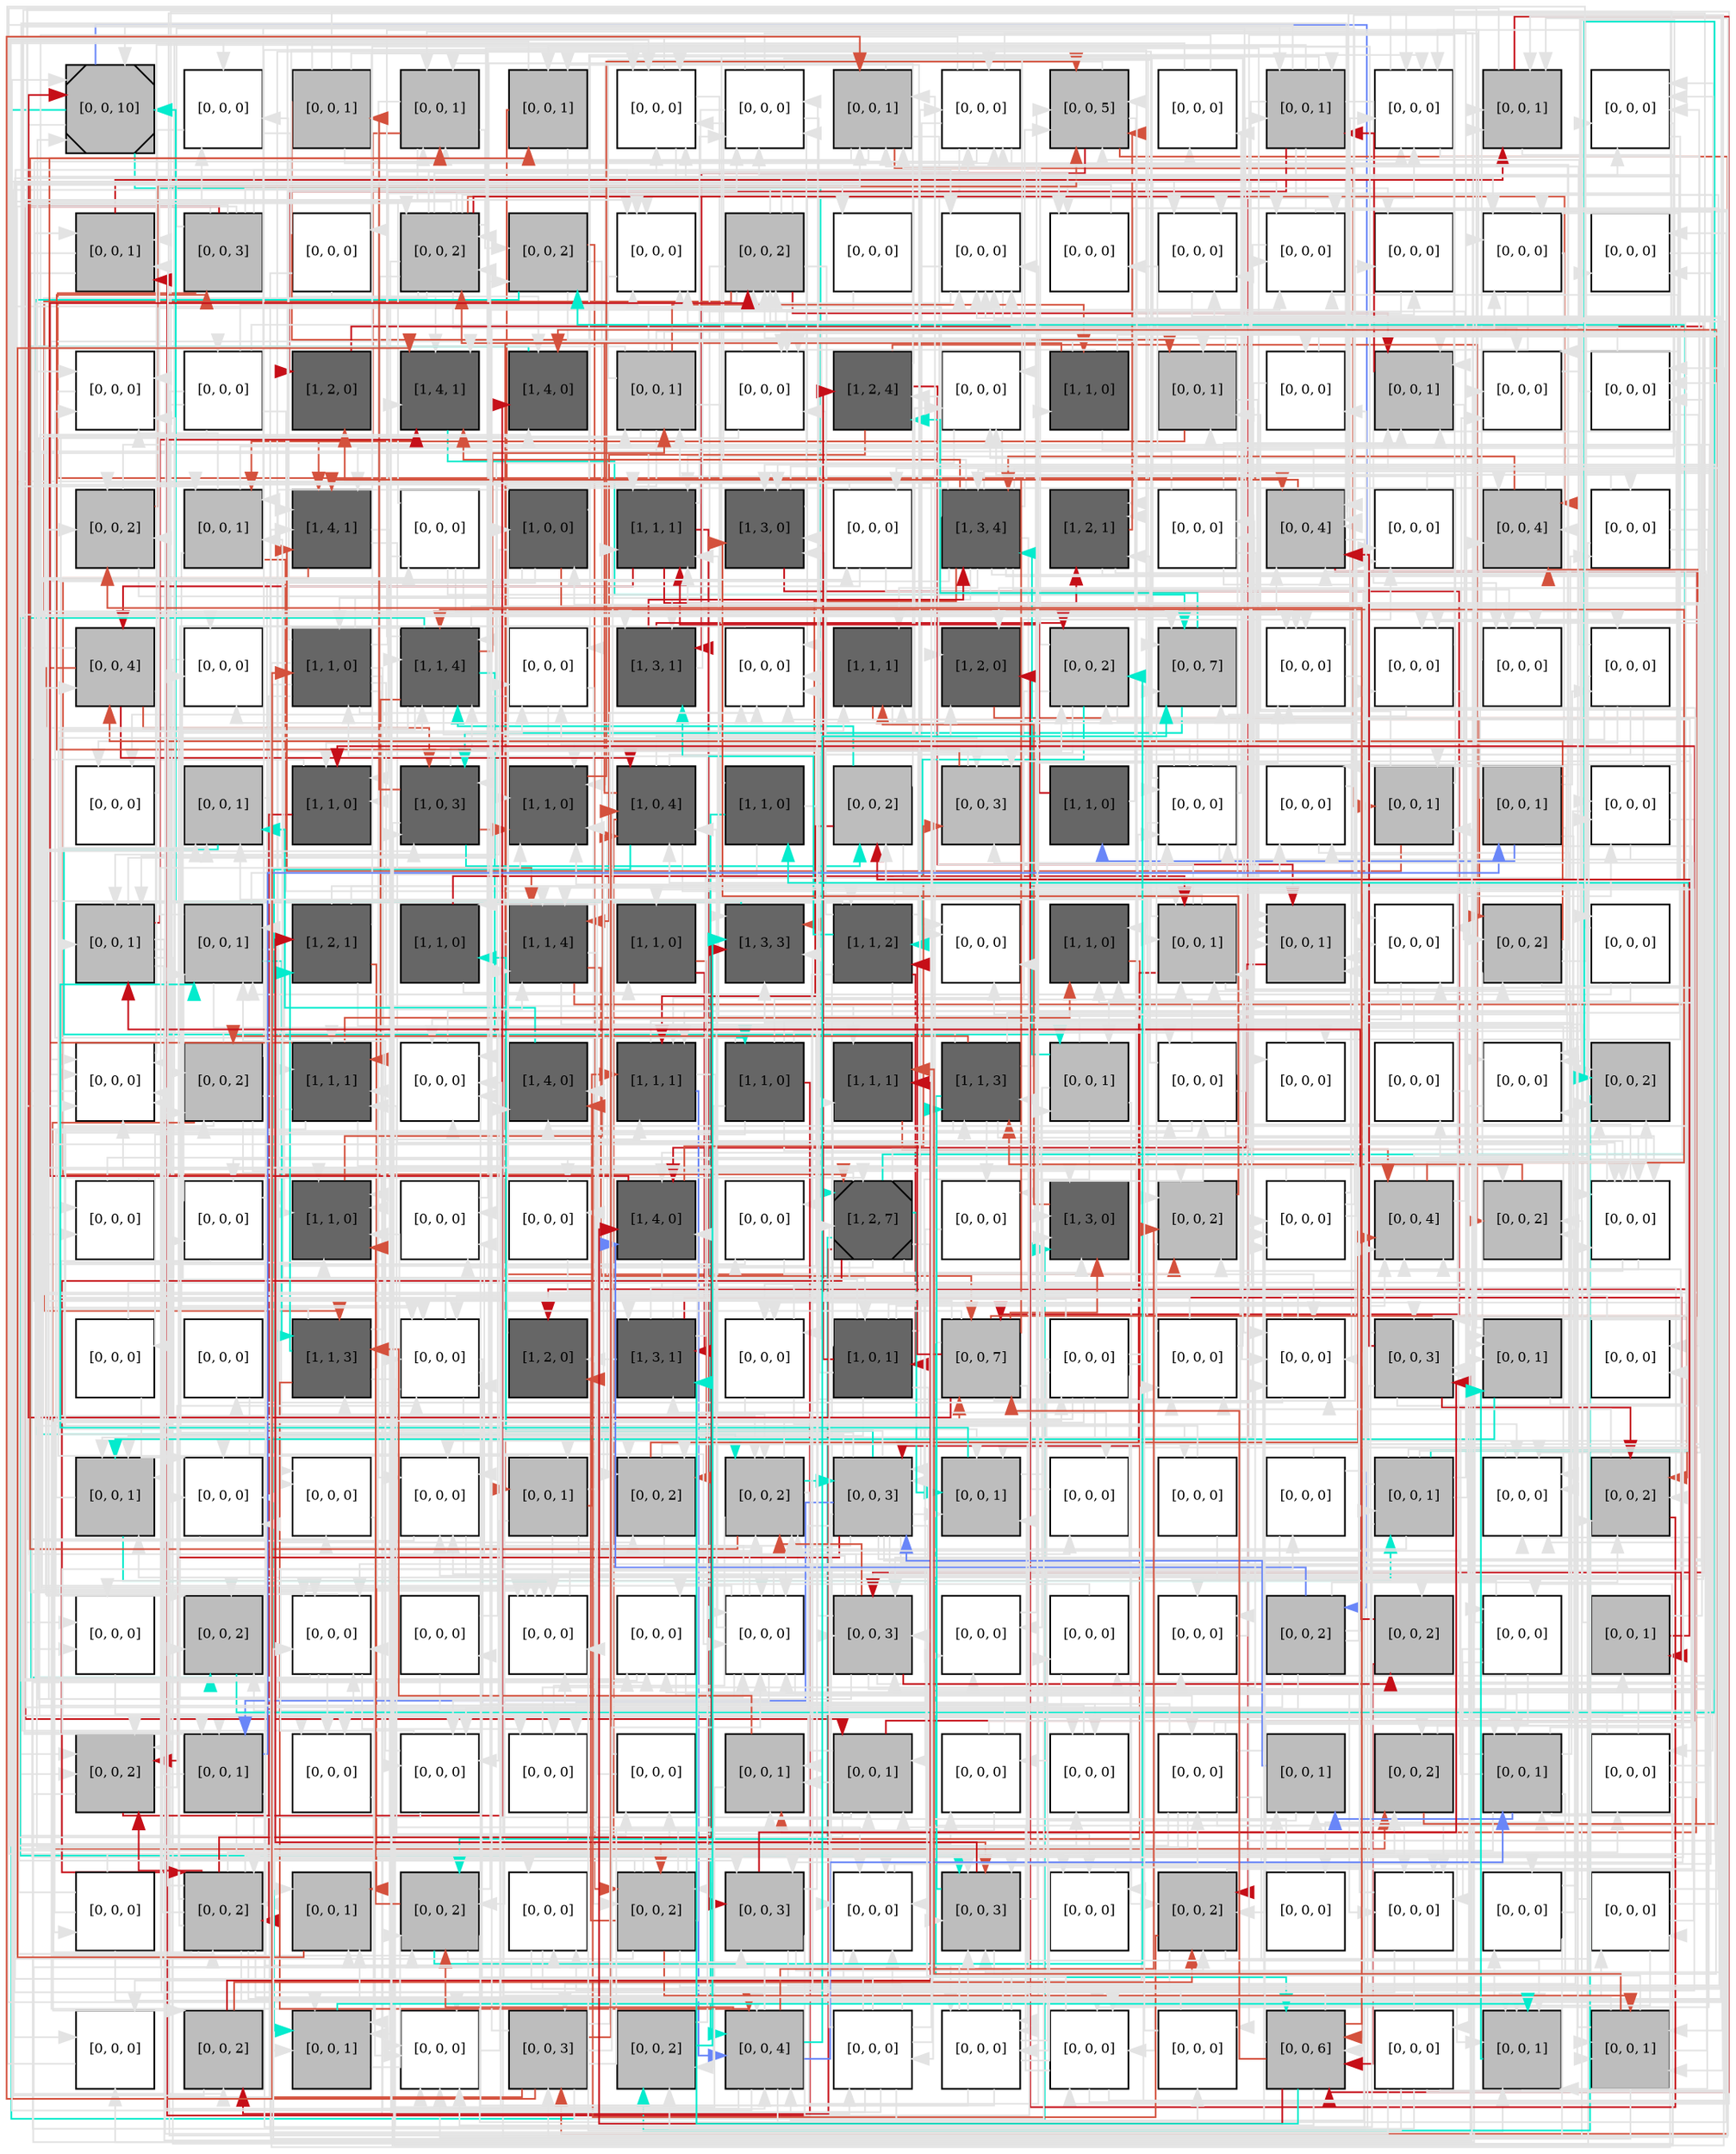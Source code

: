 digraph layout  {
rankdir=TB;
splines=ortho;
node [fixedsize=false, style=filled, width="0.6"];
edge [constraint=false];
0 [fillcolor="#bdbdbd", fontsize=8, label="[0, 0, 10]", shape=Msquare, tooltip="name: None,\nin_degree: 5,\nout_degree: 4"];
1 [fillcolor="#FFFFFF", fontsize=8, label="[0, 0, 0]", shape=square, tooltip="name: None,\nin_degree: 3,\nout_degree: 2"];
2 [fillcolor="#bdbdbd", fontsize=8, label="[0, 0, 1]", shape=square, tooltip="name: None,\nin_degree: 1,\nout_degree: 5"];
3 [fillcolor="#bdbdbd", fontsize=8, label="[0, 0, 1]", shape=square, tooltip="name: None,\nin_degree: 5,\nout_degree: 4"];
4 [fillcolor="#bdbdbd", fontsize=8, label="[0, 0, 1]", shape=square, tooltip="name: None,\nin_degree: 3,\nout_degree: 3"];
5 [fillcolor="#FFFFFF", fontsize=8, label="[0, 0, 0]", shape=square, tooltip="name: None,\nin_degree: 6,\nout_degree: 3"];
6 [fillcolor="#FFFFFF", fontsize=8, label="[0, 0, 0]", shape=square, tooltip="name: None,\nin_degree: 5,\nout_degree: 5"];
7 [fillcolor="#bdbdbd", fontsize=8, label="[0, 0, 1]", shape=square, tooltip="name: None,\nin_degree: 5,\nout_degree: 5"];
8 [fillcolor="#FFFFFF", fontsize=8, label="[0, 0, 0]", shape=square, tooltip="name: None,\nin_degree: 5,\nout_degree: 7"];
9 [fillcolor="#bdbdbd", fontsize=8, label="[0, 0, 5]", shape=square, tooltip="name: None,\nin_degree: 7,\nout_degree: 4"];
10 [fillcolor="#FFFFFF", fontsize=8, label="[0, 0, 0]", shape=square, tooltip="name: None,\nin_degree: 2,\nout_degree: 2"];
11 [fillcolor="#bdbdbd", fontsize=8, label="[0, 0, 1]", shape=square, tooltip="name: None,\nin_degree: 4,\nout_degree: 8"];
12 [fillcolor="#FFFFFF", fontsize=8, label="[0, 0, 0]", shape=square, tooltip="name: None,\nin_degree: 6,\nout_degree: 2"];
13 [fillcolor="#bdbdbd", fontsize=8, label="[0, 0, 1]", shape=square, tooltip="name: None,\nin_degree: 5,\nout_degree: 3"];
14 [fillcolor="#FFFFFF", fontsize=8, label="[0, 0, 0]", shape=square, tooltip="name: None,\nin_degree: 5,\nout_degree: 2"];
15 [fillcolor="#bdbdbd", fontsize=8, label="[0, 0, 1]", shape=square, tooltip="name: None,\nin_degree: 4,\nout_degree: 3"];
16 [fillcolor="#bdbdbd", fontsize=8, label="[0, 0, 3]", shape=square, tooltip="name: None,\nin_degree: 1,\nout_degree: 8"];
17 [fillcolor="#FFFFFF", fontsize=8, label="[0, 0, 0]", shape=square, tooltip="name: None,\nin_degree: 1,\nout_degree: 3"];
18 [fillcolor="#bdbdbd", fontsize=8, label="[0, 0, 2]", shape=square, tooltip="name: None,\nin_degree: 4,\nout_degree: 13"];
19 [fillcolor="#bdbdbd", fontsize=8, label="[0, 0, 2]", shape=square, tooltip="name: None,\nin_degree: 3,\nout_degree: 4"];
20 [fillcolor="#FFFFFF", fontsize=8, label="[0, 0, 0]", shape=square, tooltip="name: None,\nin_degree: 6,\nout_degree: 1"];
21 [fillcolor="#bdbdbd", fontsize=8, label="[0, 0, 2]", shape=square, tooltip="name: None,\nin_degree: 5,\nout_degree: 8"];
22 [fillcolor="#FFFFFF", fontsize=8, label="[0, 0, 0]", shape=square, tooltip="name: None,\nin_degree: 1,\nout_degree: 1"];
23 [fillcolor="#FFFFFF", fontsize=8, label="[0, 0, 0]", shape=square, tooltip="name: None,\nin_degree: 7,\nout_degree: 3"];
24 [fillcolor="#FFFFFF", fontsize=8, label="[0, 0, 0]", shape=square, tooltip="name: None,\nin_degree: 3,\nout_degree: 1"];
25 [fillcolor="#FFFFFF", fontsize=8, label="[0, 0, 0]", shape=square, tooltip="name: None,\nin_degree: 4,\nout_degree: 1"];
26 [fillcolor="#FFFFFF", fontsize=8, label="[0, 0, 0]", shape=square, tooltip="name: None,\nin_degree: 5,\nout_degree: 2"];
27 [fillcolor="#FFFFFF", fontsize=8, label="[0, 0, 0]", shape=square, tooltip="name: None,\nin_degree: 3,\nout_degree: 1"];
28 [fillcolor="#FFFFFF", fontsize=8, label="[0, 0, 0]", shape=square, tooltip="name: None,\nin_degree: 4,\nout_degree: 5"];
29 [fillcolor="#FFFFFF", fontsize=8, label="[0, 0, 0]", shape=square, tooltip="name: None,\nin_degree: 3,\nout_degree: 1"];
30 [fillcolor="#FFFFFF", fontsize=8, label="[0, 0, 0]", shape=square, tooltip="name: None,\nin_degree: 5,\nout_degree: 1"];
31 [fillcolor="#FFFFFF", fontsize=8, label="[0, 0, 0]", shape=square, tooltip="name: None,\nin_degree: 1,\nout_degree: 6"];
32 [fillcolor="#666666", fontsize=8, label="[1, 2, 0]", shape=square, tooltip="name:  Cas6 ,\nin_degree: 2,\nout_degree: 1"];
33 [fillcolor="#666666", fontsize=8, label="[1, 4, 1]", shape=square, tooltip="name:  IAP ,\nin_degree: 6,\nout_degree: 1"];
34 [fillcolor="#666666", fontsize=8, label="[1, 4, 0]", shape=square, tooltip="name:  APC ,\nin_degree: 4,\nout_degree: 1"];
35 [fillcolor="#bdbdbd", fontsize=8, label="[0, 0, 1]", shape=square, tooltip="name: None,\nin_degree: 3,\nout_degree: 9"];
36 [fillcolor="#FFFFFF", fontsize=8, label="[0, 0, 0]", shape=square, tooltip="name: None,\nin_degree: 4,\nout_degree: 2"];
37 [fillcolor="#666666", fontsize=8, label="[1, 2, 4]", shape=square, tooltip="name:  Mito ,\nin_degree: 3,\nout_degree: 4"];
38 [fillcolor="#FFFFFF", fontsize=8, label="[0, 0, 0]", shape=square, tooltip="name: None,\nin_degree: 4,\nout_degree: 2"];
39 [fillcolor="#666666", fontsize=8, label="[1, 1, 0]", shape=square, tooltip="name:  FADD ,\nin_degree: 2,\nout_degree: 5"];
40 [fillcolor="#bdbdbd", fontsize=8, label="[0, 0, 1]", shape=square, tooltip="name: None,\nin_degree: 4,\nout_degree: 3"];
41 [fillcolor="#FFFFFF", fontsize=8, label="[0, 0, 0]", shape=square, tooltip="name: None,\nin_degree: 2,\nout_degree: 2"];
42 [fillcolor="#bdbdbd", fontsize=8, label="[0, 0, 1]", shape=square, tooltip="name: None,\nin_degree: 6,\nout_degree: 2"];
43 [fillcolor="#FFFFFF", fontsize=8, label="[0, 0, 0]", shape=square, tooltip="name: None,\nin_degree: 4,\nout_degree: 1"];
44 [fillcolor="#FFFFFF", fontsize=8, label="[0, 0, 0]", shape=square, tooltip="name: None,\nin_degree: 3,\nout_degree: 3"];
45 [fillcolor="#bdbdbd", fontsize=8, label="[0, 0, 2]", shape=square, tooltip="name: None,\nin_degree: 4,\nout_degree: 3"];
46 [fillcolor="#bdbdbd", fontsize=8, label="[0, 0, 1]", shape=square, tooltip="name: None,\nin_degree: 4,\nout_degree: 4"];
47 [fillcolor="#666666", fontsize=8, label="[1, 4, 1]", shape=square, tooltip="name:  Cas9 ,\nin_degree: 6,\nout_degree: 3"];
48 [fillcolor="#FFFFFF", fontsize=8, label="[0, 0, 0]", shape=square, tooltip="name: None,\nin_degree: 1,\nout_degree: 5"];
49 [fillcolor="#666666", fontsize=8, label="[1, 0, 0]", shape=square, tooltip="name:  TNF ,\nin_degree: 2,\nout_degree: 6"];
50 [fillcolor="#666666", fontsize=8, label="[1, 1, 1]", shape=square, tooltip="name:  AKT ,\nin_degree: 6,\nout_degree: 5"];
51 [fillcolor="#666666", fontsize=8, label="[1, 3, 0]", shape=square, tooltip="name:  Cas8 ,\nin_degree: 5,\nout_degree: 3"];
52 [fillcolor="#FFFFFF", fontsize=8, label="[0, 0, 0]", shape=square, tooltip="name: None,\nin_degree: 2,\nout_degree: 3"];
53 [fillcolor="#666666", fontsize=8, label="[1, 3, 4]", shape=square, tooltip="name:  IKK ,\nin_degree: 4,\nout_degree: 15"];
54 [fillcolor="#666666", fontsize=8, label="[1, 2, 1]", shape=square, tooltip="name:  IkB ,\nin_degree: 4,\nout_degree: 3"];
55 [fillcolor="#FFFFFF", fontsize=8, label="[0, 0, 0]", shape=square, tooltip="name: None,\nin_degree: 2,\nout_degree: 4"];
56 [fillcolor="#bdbdbd", fontsize=8, label="[0, 0, 4]", shape=square, tooltip="name: None,\nin_degree: 7,\nout_degree: 6"];
57 [fillcolor="#FFFFFF", fontsize=8, label="[0, 0, 0]", shape=square, tooltip="name: None,\nin_degree: 3,\nout_degree: 1"];
58 [fillcolor="#bdbdbd", fontsize=8, label="[0, 0, 4]", shape=square, tooltip="name: None,\nin_degree: 5,\nout_degree: 2"];
59 [fillcolor="#FFFFFF", fontsize=8, label="[0, 0, 0]", shape=square, tooltip="name: None,\nin_degree: 2,\nout_degree: 5"];
60 [fillcolor="#bdbdbd", fontsize=8, label="[0, 0, 4]", shape=square, tooltip="name: None,\nin_degree: 3,\nout_degree: 5"];
61 [fillcolor="#FFFFFF", fontsize=8, label="[0, 0, 0]", shape=square, tooltip="name: None,\nin_degree: 3,\nout_degree: 1"];
62 [fillcolor="#666666", fontsize=8, label="[1, 1, 0]", shape=square, tooltip="name:  TNFR1 ,\nin_degree: 3,\nout_degree: 11"];
63 [fillcolor="#666666", fontsize=8, label="[1, 1, 4]", shape=square, tooltip="name:  cFLIP ,\nin_degree: 6,\nout_degree: 10"];
64 [fillcolor="#FFFFFF", fontsize=8, label="[0, 0, 0]", shape=square, tooltip="name: None,\nin_degree: 4,\nout_degree: 3"];
65 [fillcolor="#666666", fontsize=8, label="[1, 3, 1]", shape=square, tooltip="name:  BclX ,\nin_degree: 4,\nout_degree: 3"];
66 [fillcolor="#FFFFFF", fontsize=8, label="[0, 0, 0]", shape=square, tooltip="name: None,\nin_degree: 6,\nout_degree: 1"];
67 [fillcolor="#666666", fontsize=8, label="[1, 1, 1]", shape=square, tooltip="name:  A20 ,\nin_degree: 4,\nout_degree: 2"];
68 [fillcolor="#666666", fontsize=8, label="[1, 2, 0]", shape=square, tooltip="name:  JNKK ,\nin_degree: 4,\nout_degree: 1"];
69 [fillcolor="#bdbdbd", fontsize=8, label="[0, 0, 2]", shape=square, tooltip="name: None,\nin_degree: 4,\nout_degree: 5"];
70 [fillcolor="#bdbdbd", fontsize=8, label="[0, 0, 7]", shape=square, tooltip="name: None,\nin_degree: 6,\nout_degree: 2"];
71 [fillcolor="#FFFFFF", fontsize=8, label="[0, 0, 0]", shape=square, tooltip="name: None,\nin_degree: 5,\nout_degree: 4"];
72 [fillcolor="#FFFFFF", fontsize=8, label="[0, 0, 0]", shape=square, tooltip="name: None,\nin_degree: 3,\nout_degree: 3"];
73 [fillcolor="#FFFFFF", fontsize=8, label="[0, 0, 0]", shape=square, tooltip="name: None,\nin_degree: 3,\nout_degree: 1"];
74 [fillcolor="#FFFFFF", fontsize=8, label="[0, 0, 0]", shape=square, tooltip="name: None,\nin_degree: 2,\nout_degree: 5"];
75 [fillcolor="#FFFFFF", fontsize=8, label="[0, 0, 0]", shape=square, tooltip="name: None,\nin_degree: 2,\nout_degree: 1"];
76 [fillcolor="#bdbdbd", fontsize=8, label="[0, 0, 1]", shape=square, tooltip="name: None,\nin_degree: 4,\nout_degree: 2"];
77 [fillcolor="#666666", fontsize=8, label="[1, 1, 0]", shape=square, tooltip="name:  Cas3_dummy ,\nin_degree: 4,\nout_degree: 2"];
78 [fillcolor="#666666", fontsize=8, label="[1, 0, 3]", shape=square, tooltip="name: TNF,\nin_degree: 5,\nout_degree: 5"];
79 [fillcolor="#666666", fontsize=8, label="[1, 1, 0]", shape=square, tooltip="name:  Cas12 ,\nin_degree: 7,\nout_degree: 1"];
80 [fillcolor="#666666", fontsize=8, label="[1, 0, 4]", shape=square, tooltip="name:  GF ,\nin_degree: 5,\nout_degree: 6"];
81 [fillcolor="#666666", fontsize=8, label="[1, 1, 0]", shape=square, tooltip="name:  GFR ,\nin_degree: 1,\nout_degree: 4"];
82 [fillcolor="#bdbdbd", fontsize=8, label="[0, 0, 2]", shape=square, tooltip="name: None,\nin_degree: 3,\nout_degree: 4"];
83 [fillcolor="#bdbdbd", fontsize=8, label="[0, 0, 3]", shape=square, tooltip="name: None,\nin_degree: 4,\nout_degree: 3"];
84 [fillcolor="#666666", fontsize=8, label="[1, 1, 0]", shape=square, tooltip="name:  TRAF2 ,\nin_degree: 1,\nout_degree: 2"];
85 [fillcolor="#FFFFFF", fontsize=8, label="[0, 0, 0]", shape=square, tooltip="name: None,\nin_degree: 4,\nout_degree: 9"];
86 [fillcolor="#FFFFFF", fontsize=8, label="[0, 0, 0]", shape=square, tooltip="name: None,\nin_degree: 3,\nout_degree: 2"];
87 [fillcolor="#bdbdbd", fontsize=8, label="[0, 0, 1]", shape=square, tooltip="name: None,\nin_degree: 3,\nout_degree: 3"];
88 [fillcolor="#bdbdbd", fontsize=8, label="[0, 0, 1]", shape=square, tooltip="name: None,\nin_degree: 1,\nout_degree: 7"];
89 [fillcolor="#FFFFFF", fontsize=8, label="[0, 0, 0]", shape=square, tooltip="name: None,\nin_degree: 3,\nout_degree: 5"];
90 [fillcolor="#bdbdbd", fontsize=8, label="[0, 0, 1]", shape=square, tooltip="name: None,\nin_degree: 4,\nout_degree: 7"];
91 [fillcolor="#bdbdbd", fontsize=8, label="[0, 0, 1]", shape=square, tooltip="name: None,\nin_degree: 5,\nout_degree: 5"];
92 [fillcolor="#666666", fontsize=8, label="[1, 2, 1]", shape=square, tooltip="name:  Mdm2 ,\nin_degree: 2,\nout_degree: 5"];
93 [fillcolor="#666666", fontsize=8, label="[1, 1, 0]", shape=square, tooltip="name:  Apaf1 ,\nin_degree: 2,\nout_degree: 2"];
94 [fillcolor="#666666", fontsize=8, label="[1, 1, 4]", shape=square, tooltip="name:  PIP2 ,\nin_degree: 6,\nout_degree: 6"];
95 [fillcolor="#666666", fontsize=8, label="[1, 1, 0]", shape=square, tooltip="name:  TRADD ,\nin_degree: 2,\nout_degree: 2"];
96 [fillcolor="#666666", fontsize=8, label="[1, 3, 3]", shape=square, tooltip="name:  p53 ,\nin_degree: 6,\nout_degree: 1"];
97 [fillcolor="#666666", fontsize=8, label="[1, 1, 2]", shape=square, tooltip="name:  NIK ,\nin_degree: 3,\nout_degree: 9"];
98 [fillcolor="#FFFFFF", fontsize=8, label="[0, 0, 0]", shape=square, tooltip="name: None,\nin_degree: 4,\nout_degree: 1"];
99 [fillcolor="#666666", fontsize=8, label="[1, 1, 0]", shape=square, tooltip="name:  TRAF ,\nin_degree: 4,\nout_degree: 1"];
100 [fillcolor="#bdbdbd", fontsize=8, label="[0, 0, 1]", shape=square, tooltip="name: None,\nin_degree: 6,\nout_degree: 5"];
101 [fillcolor="#bdbdbd", fontsize=8, label="[0, 0, 1]", shape=square, tooltip="name: None,\nin_degree: 7,\nout_degree: 1"];
102 [fillcolor="#FFFFFF", fontsize=8, label="[0, 0, 0]", shape=square, tooltip="name: None,\nin_degree: 4,\nout_degree: 2"];
103 [fillcolor="#bdbdbd", fontsize=8, label="[0, 0, 2]", shape=square, tooltip="name: None,\nin_degree: 3,\nout_degree: 6"];
104 [fillcolor="#FFFFFF", fontsize=8, label="[0, 0, 0]", shape=square, tooltip="name: None,\nin_degree: 1,\nout_degree: 3"];
105 [fillcolor="#FFFFFF", fontsize=8, label="[0, 0, 0]", shape=square, tooltip="name: None,\nin_degree: 7,\nout_degree: 2"];
106 [fillcolor="#bdbdbd", fontsize=8, label="[0, 0, 2]", shape=square, tooltip="name: None,\nin_degree: 4,\nout_degree: 7"];
107 [fillcolor="#666666", fontsize=8, label="[1, 1, 1]", shape=square, tooltip="name:  MEKK1 ,\nin_degree: 5,\nout_degree: 5"];
108 [fillcolor="#FFFFFF", fontsize=8, label="[0, 0, 0]", shape=square, tooltip="name: None,\nin_degree: 5,\nout_degree: 1"];
109 [fillcolor="#666666", fontsize=8, label="[1, 4, 0]", shape=square, tooltip="name:  BID ,\nin_degree: 4,\nout_degree: 1"];
110 [fillcolor="#666666", fontsize=8, label="[1, 1, 1]", shape=square, tooltip="name:  RIP ,\nin_degree: 5,\nout_degree: 3"];
111 [fillcolor="#666666", fontsize=8, label="[1, 1, 0]", shape=square, tooltip="name:  PI3K ,\nin_degree: 1,\nout_degree: 8"];
112 [fillcolor="#666666", fontsize=8, label="[1, 1, 1]", shape=square, tooltip="name:  PTEN ,\nin_degree: 4,\nout_degree: 1"];
113 [fillcolor="#666666", fontsize=8, label="[1, 1, 3]", shape=square, tooltip="name:  NFkB ,\nin_degree: 4,\nout_degree: 8"];
114 [fillcolor="#bdbdbd", fontsize=8, label="[0, 0, 1]", shape=square, tooltip="name: None,\nin_degree: 3,\nout_degree: 5"];
115 [fillcolor="#FFFFFF", fontsize=8, label="[0, 0, 0]", shape=square, tooltip="name: None,\nin_degree: 3,\nout_degree: 6"];
116 [fillcolor="#FFFFFF", fontsize=8, label="[0, 0, 0]", shape=square, tooltip="name: None,\nin_degree: 2,\nout_degree: 1"];
117 [fillcolor="#FFFFFF", fontsize=8, label="[0, 0, 0]", shape=square, tooltip="name: None,\nin_degree: 1,\nout_degree: 2"];
118 [fillcolor="#FFFFFF", fontsize=8, label="[0, 0, 0]", shape=square, tooltip="name: None,\nin_degree: 4,\nout_degree: 1"];
119 [fillcolor="#bdbdbd", fontsize=8, label="[0, 0, 2]", shape=square, tooltip="name: None,\nin_degree: 5,\nout_degree: 1"];
120 [fillcolor="#FFFFFF", fontsize=8, label="[0, 0, 0]", shape=square, tooltip="name: None,\nin_degree: 2,\nout_degree: 2"];
121 [fillcolor="#FFFFFF", fontsize=8, label="[0, 0, 0]", shape=square, tooltip="name: None,\nin_degree: 3,\nout_degree: 3"];
122 [fillcolor="#666666", fontsize=8, label="[1, 1, 0]", shape=square, tooltip="name:  JNK ,\nin_degree: 7,\nout_degree: 1"];
123 [fillcolor="#FFFFFF", fontsize=8, label="[0, 0, 0]", shape=square, tooltip="name: None,\nin_degree: 3,\nout_degree: 1"];
124 [fillcolor="#FFFFFF", fontsize=8, label="[0, 0, 0]", shape=square, tooltip="name: None,\nin_degree: 2,\nout_degree: 1"];
125 [fillcolor="#666666", fontsize=8, label="[1, 4, 0]", shape=square, tooltip="name:  Cas3 ,\nin_degree: 5,\nout_degree: 3"];
126 [fillcolor="#FFFFFF", fontsize=8, label="[0, 0, 0]", shape=square, tooltip="name: None,\nin_degree: 2,\nout_degree: 2"];
127 [fillcolor="#666666", fontsize=8, label="[1, 2, 7]", shape=Msquare, tooltip="name:  DNADamageEvent ,\nin_degree: 4,\nout_degree: 11"];
128 [fillcolor="#FFFFFF", fontsize=8, label="[0, 0, 0]", shape=square, tooltip="name: None,\nin_degree: 2,\nout_degree: 1"];
129 [fillcolor="#666666", fontsize=8, label="[1, 3, 0]", shape=square, tooltip="name:  Cas7 ,\nin_degree: 6,\nout_degree: 1"];
130 [fillcolor="#bdbdbd", fontsize=8, label="[0, 0, 2]", shape=square, tooltip="name: None,\nin_degree: 5,\nout_degree: 2"];
131 [fillcolor="#FFFFFF", fontsize=8, label="[0, 0, 0]", shape=square, tooltip="name: None,\nin_degree: 3,\nout_degree: 5"];
132 [fillcolor="#bdbdbd", fontsize=8, label="[0, 0, 4]", shape=square, tooltip="name: None,\nin_degree: 6,\nout_degree: 3"];
133 [fillcolor="#bdbdbd", fontsize=8, label="[0, 0, 2]", shape=square, tooltip="name: None,\nin_degree: 4,\nout_degree: 1"];
134 [fillcolor="#FFFFFF", fontsize=8, label="[0, 0, 0]", shape=square, tooltip="name: None,\nin_degree: 6,\nout_degree: 4"];
135 [fillcolor="#FFFFFF", fontsize=8, label="[0, 0, 0]", shape=square, tooltip="name: None,\nin_degree: 1,\nout_degree: 2"];
136 [fillcolor="#FFFFFF", fontsize=8, label="[0, 0, 0]", shape=square, tooltip="name: None,\nin_degree: 1,\nout_degree: 1"];
137 [fillcolor="#666666", fontsize=8, label="[1, 1, 3]", shape=square, tooltip="name:  TNFR2 ,\nin_degree: 4,\nout_degree: 6"];
138 [fillcolor="#FFFFFF", fontsize=8, label="[0, 0, 0]", shape=square, tooltip="name: None,\nin_degree: 6,\nout_degree: 5"];
139 [fillcolor="#666666", fontsize=8, label="[1, 2, 0]", shape=square, tooltip="name:  BAD ,\nin_degree: 3,\nout_degree: 1"];
140 [fillcolor="#666666", fontsize=8, label="[1, 3, 1]", shape=square, tooltip="name:  PIP3 ,\nin_degree: 4,\nout_degree: 5"];
141 [fillcolor="#FFFFFF", fontsize=8, label="[0, 0, 0]", shape=square, tooltip="name: None,\nin_degree: 3,\nout_degree: 3"];
142 [fillcolor="#666666", fontsize=8, label="[1, 0, 1]", shape=square, tooltip="name: GF,\nin_degree: 2,\nout_degree: 9"];
143 [fillcolor="#bdbdbd", fontsize=8, label="[0, 0, 7]", shape=square, tooltip="name: None,\nin_degree: 4,\nout_degree: 10"];
144 [fillcolor="#FFFFFF", fontsize=8, label="[0, 0, 0]", shape=square, tooltip="name: None,\nin_degree: 1,\nout_degree: 9"];
145 [fillcolor="#FFFFFF", fontsize=8, label="[0, 0, 0]", shape=square, tooltip="name: None,\nin_degree: 3,\nout_degree: 3"];
146 [fillcolor="#FFFFFF", fontsize=8, label="[0, 0, 0]", shape=square, tooltip="name: None,\nin_degree: 6,\nout_degree: 3"];
147 [fillcolor="#bdbdbd", fontsize=8, label="[0, 0, 3]", shape=square, tooltip="name: None,\nin_degree: 5,\nout_degree: 6"];
148 [fillcolor="#bdbdbd", fontsize=8, label="[0, 0, 1]", shape=square, tooltip="name: None,\nin_degree: 4,\nout_degree: 3"];
149 [fillcolor="#FFFFFF", fontsize=8, label="[0, 0, 0]", shape=square, tooltip="name: None,\nin_degree: 2,\nout_degree: 1"];
150 [fillcolor="#bdbdbd", fontsize=8, label="[0, 0, 1]", shape=square, tooltip="name: None,\nin_degree: 5,\nout_degree: 2"];
151 [fillcolor="#FFFFFF", fontsize=8, label="[0, 0, 0]", shape=square, tooltip="name: None,\nin_degree: 5,\nout_degree: 1"];
152 [fillcolor="#FFFFFF", fontsize=8, label="[0, 0, 0]", shape=square, tooltip="name: None,\nin_degree: 3,\nout_degree: 1"];
153 [fillcolor="#FFFFFF", fontsize=8, label="[0, 0, 0]", shape=square, tooltip="name: None,\nin_degree: 5,\nout_degree: 2"];
154 [fillcolor="#bdbdbd", fontsize=8, label="[0, 0, 1]", shape=square, tooltip="name: None,\nin_degree: 2,\nout_degree: 6"];
155 [fillcolor="#bdbdbd", fontsize=8, label="[0, 0, 2]", shape=square, tooltip="name: None,\nin_degree: 5,\nout_degree: 3"];
156 [fillcolor="#bdbdbd", fontsize=8, label="[0, 0, 2]", shape=square, tooltip="name: None,\nin_degree: 7,\nout_degree: 5"];
157 [fillcolor="#bdbdbd", fontsize=8, label="[0, 0, 3]", shape=square, tooltip="name: None,\nin_degree: 5,\nout_degree: 15"];
158 [fillcolor="#bdbdbd", fontsize=8, label="[0, 0, 1]", shape=square, tooltip="name: None,\nin_degree: 5,\nout_degree: 2"];
159 [fillcolor="#FFFFFF", fontsize=8, label="[0, 0, 0]", shape=square, tooltip="name: None,\nin_degree: 2,\nout_degree: 1"];
160 [fillcolor="#FFFFFF", fontsize=8, label="[0, 0, 0]", shape=square, tooltip="name: None,\nin_degree: 1,\nout_degree: 2"];
161 [fillcolor="#FFFFFF", fontsize=8, label="[0, 0, 0]", shape=square, tooltip="name: None,\nin_degree: 1,\nout_degree: 3"];
162 [fillcolor="#bdbdbd", fontsize=8, label="[0, 0, 1]", shape=square, tooltip="name: None,\nin_degree: 2,\nout_degree: 8"];
163 [fillcolor="#FFFFFF", fontsize=8, label="[0, 0, 0]", shape=square, tooltip="name: None,\nin_degree: 6,\nout_degree: 1"];
164 [fillcolor="#bdbdbd", fontsize=8, label="[0, 0, 2]", shape=square, tooltip="name: None,\nin_degree: 5,\nout_degree: 2"];
165 [fillcolor="#FFFFFF", fontsize=8, label="[0, 0, 0]", shape=square, tooltip="name: None,\nin_degree: 3,\nout_degree: 1"];
166 [fillcolor="#bdbdbd", fontsize=8, label="[0, 0, 2]", shape=square, tooltip="name: None,\nin_degree: 5,\nout_degree: 1"];
167 [fillcolor="#FFFFFF", fontsize=8, label="[0, 0, 0]", shape=square, tooltip="name: None,\nin_degree: 6,\nout_degree: 5"];
168 [fillcolor="#FFFFFF", fontsize=8, label="[0, 0, 0]", shape=square, tooltip="name: None,\nin_degree: 1,\nout_degree: 2"];
169 [fillcolor="#FFFFFF", fontsize=8, label="[0, 0, 0]", shape=square, tooltip="name: None,\nin_degree: 7,\nout_degree: 1"];
170 [fillcolor="#FFFFFF", fontsize=8, label="[0, 0, 0]", shape=square, tooltip="name: None,\nin_degree: 4,\nout_degree: 3"];
171 [fillcolor="#FFFFFF", fontsize=8, label="[0, 0, 0]", shape=square, tooltip="name: None,\nin_degree: 7,\nout_degree: 8"];
172 [fillcolor="#bdbdbd", fontsize=8, label="[0, 0, 3]", shape=square, tooltip="name: None,\nin_degree: 5,\nout_degree: 8"];
173 [fillcolor="#FFFFFF", fontsize=8, label="[0, 0, 0]", shape=square, tooltip="name: None,\nin_degree: 3,\nout_degree: 1"];
174 [fillcolor="#FFFFFF", fontsize=8, label="[0, 0, 0]", shape=square, tooltip="name: None,\nin_degree: 2,\nout_degree: 2"];
175 [fillcolor="#FFFFFF", fontsize=8, label="[0, 0, 0]", shape=square, tooltip="name: None,\nin_degree: 3,\nout_degree: 1"];
176 [fillcolor="#bdbdbd", fontsize=8, label="[0, 0, 2]", shape=square, tooltip="name: None,\nin_degree: 1,\nout_degree: 7"];
177 [fillcolor="#bdbdbd", fontsize=8, label="[0, 0, 2]", shape=square, tooltip="name: None,\nin_degree: 2,\nout_degree: 2"];
178 [fillcolor="#FFFFFF", fontsize=8, label="[0, 0, 0]", shape=square, tooltip="name: None,\nin_degree: 2,\nout_degree: 6"];
179 [fillcolor="#bdbdbd", fontsize=8, label="[0, 0, 1]", shape=square, tooltip="name: None,\nin_degree: 2,\nout_degree: 3"];
180 [fillcolor="#bdbdbd", fontsize=8, label="[0, 0, 2]", shape=square, tooltip="name: None,\nin_degree: 6,\nout_degree: 3"];
181 [fillcolor="#bdbdbd", fontsize=8, label="[0, 0, 1]", shape=square, tooltip="name: None,\nin_degree: 3,\nout_degree: 5"];
182 [fillcolor="#FFFFFF", fontsize=8, label="[0, 0, 0]", shape=square, tooltip="name: None,\nin_degree: 3,\nout_degree: 1"];
183 [fillcolor="#FFFFFF", fontsize=8, label="[0, 0, 0]", shape=square, tooltip="name: None,\nin_degree: 4,\nout_degree: 3"];
184 [fillcolor="#FFFFFF", fontsize=8, label="[0, 0, 0]", shape=square, tooltip="name: None,\nin_degree: 3,\nout_degree: 2"];
185 [fillcolor="#FFFFFF", fontsize=8, label="[0, 0, 0]", shape=square, tooltip="name: None,\nin_degree: 2,\nout_degree: 2"];
186 [fillcolor="#bdbdbd", fontsize=8, label="[0, 0, 1]", shape=square, tooltip="name: None,\nin_degree: 4,\nout_degree: 2"];
187 [fillcolor="#bdbdbd", fontsize=8, label="[0, 0, 1]", shape=square, tooltip="name: None,\nin_degree: 4,\nout_degree: 5"];
188 [fillcolor="#FFFFFF", fontsize=8, label="[0, 0, 0]", shape=square, tooltip="name: None,\nin_degree: 2,\nout_degree: 3"];
189 [fillcolor="#FFFFFF", fontsize=8, label="[0, 0, 0]", shape=square, tooltip="name: None,\nin_degree: 3,\nout_degree: 1"];
190 [fillcolor="#FFFFFF", fontsize=8, label="[0, 0, 0]", shape=square, tooltip="name: None,\nin_degree: 2,\nout_degree: 9"];
191 [fillcolor="#bdbdbd", fontsize=8, label="[0, 0, 1]", shape=square, tooltip="name: None,\nin_degree: 3,\nout_degree: 2"];
192 [fillcolor="#bdbdbd", fontsize=8, label="[0, 0, 2]", shape=square, tooltip="name: None,\nin_degree: 3,\nout_degree: 2"];
193 [fillcolor="#bdbdbd", fontsize=8, label="[0, 0, 1]", shape=square, tooltip="name: None,\nin_degree: 4,\nout_degree: 8"];
194 [fillcolor="#FFFFFF", fontsize=8, label="[0, 0, 0]", shape=square, tooltip="name: None,\nin_degree: 2,\nout_degree: 5"];
195 [fillcolor="#FFFFFF", fontsize=8, label="[0, 0, 0]", shape=square, tooltip="name: None,\nin_degree: 1,\nout_degree: 4"];
196 [fillcolor="#bdbdbd", fontsize=8, label="[0, 0, 2]", shape=square, tooltip="name: None,\nin_degree: 5,\nout_degree: 13"];
197 [fillcolor="#bdbdbd", fontsize=8, label="[0, 0, 1]", shape=square, tooltip="name: None,\nin_degree: 4,\nout_degree: 1"];
198 [fillcolor="#bdbdbd", fontsize=8, label="[0, 0, 2]", shape=square, tooltip="name: None,\nin_degree: 5,\nout_degree: 5"];
199 [fillcolor="#FFFFFF", fontsize=8, label="[0, 0, 0]", shape=square, tooltip="name: None,\nin_degree: 3,\nout_degree: 2"];
200 [fillcolor="#bdbdbd", fontsize=8, label="[0, 0, 2]", shape=square, tooltip="name: None,\nin_degree: 4,\nout_degree: 9"];
201 [fillcolor="#bdbdbd", fontsize=8, label="[0, 0, 3]", shape=square, tooltip="name: None,\nin_degree: 4,\nout_degree: 5"];
202 [fillcolor="#FFFFFF", fontsize=8, label="[0, 0, 0]", shape=square, tooltip="name: None,\nin_degree: 6,\nout_degree: 2"];
203 [fillcolor="#bdbdbd", fontsize=8, label="[0, 0, 3]", shape=square, tooltip="name: None,\nin_degree: 7,\nout_degree: 4"];
204 [fillcolor="#FFFFFF", fontsize=8, label="[0, 0, 0]", shape=square, tooltip="name: None,\nin_degree: 3,\nout_degree: 1"];
205 [fillcolor="#bdbdbd", fontsize=8, label="[0, 0, 2]", shape=square, tooltip="name: None,\nin_degree: 5,\nout_degree: 4"];
206 [fillcolor="#FFFFFF", fontsize=8, label="[0, 0, 0]", shape=square, tooltip="name: None,\nin_degree: 1,\nout_degree: 1"];
207 [fillcolor="#FFFFFF", fontsize=8, label="[0, 0, 0]", shape=square, tooltip="name: None,\nin_degree: 5,\nout_degree: 2"];
208 [fillcolor="#FFFFFF", fontsize=8, label="[0, 0, 0]", shape=square, tooltip="name: None,\nin_degree: 2,\nout_degree: 3"];
209 [fillcolor="#FFFFFF", fontsize=8, label="[0, 0, 0]", shape=square, tooltip="name: None,\nin_degree: 2,\nout_degree: 5"];
210 [fillcolor="#FFFFFF", fontsize=8, label="[0, 0, 0]", shape=square, tooltip="name: None,\nin_degree: 3,\nout_degree: 1"];
211 [fillcolor="#bdbdbd", fontsize=8, label="[0, 0, 2]", shape=square, tooltip="name: None,\nin_degree: 3,\nout_degree: 3"];
212 [fillcolor="#bdbdbd", fontsize=8, label="[0, 0, 1]", shape=square, tooltip="name: None,\nin_degree: 5,\nout_degree: 2"];
213 [fillcolor="#FFFFFF", fontsize=8, label="[0, 0, 0]", shape=square, tooltip="name: None,\nin_degree: 6,\nout_degree: 1"];
214 [fillcolor="#bdbdbd", fontsize=8, label="[0, 0, 3]", shape=square, tooltip="name: None,\nin_degree: 3,\nout_degree: 8"];
215 [fillcolor="#bdbdbd", fontsize=8, label="[0, 0, 2]", shape=square, tooltip="name: None,\nin_degree: 3,\nout_degree: 2"];
216 [fillcolor="#bdbdbd", fontsize=8, label="[0, 0, 4]", shape=square, tooltip="name: None,\nin_degree: 6,\nout_degree: 8"];
217 [fillcolor="#FFFFFF", fontsize=8, label="[0, 0, 0]", shape=square, tooltip="name: None,\nin_degree: 2,\nout_degree: 9"];
218 [fillcolor="#FFFFFF", fontsize=8, label="[0, 0, 0]", shape=square, tooltip="name: None,\nin_degree: 4,\nout_degree: 8"];
219 [fillcolor="#FFFFFF", fontsize=8, label="[0, 0, 0]", shape=square, tooltip="name: None,\nin_degree: 4,\nout_degree: 4"];
220 [fillcolor="#FFFFFF", fontsize=8, label="[0, 0, 0]", shape=square, tooltip="name: None,\nin_degree: 2,\nout_degree: 2"];
221 [fillcolor="#bdbdbd", fontsize=8, label="[0, 0, 6]", shape=square, tooltip="name: None,\nin_degree: 5,\nout_degree: 7"];
222 [fillcolor="#FFFFFF", fontsize=8, label="[0, 0, 0]", shape=square, tooltip="name: None,\nin_degree: 1,\nout_degree: 6"];
223 [fillcolor="#bdbdbd", fontsize=8, label="[0, 0, 1]", shape=square, tooltip="name: None,\nin_degree: 7,\nout_degree: 2"];
224 [fillcolor="#bdbdbd", fontsize=8, label="[0, 0, 1]", shape=square, tooltip="name: None,\nin_degree: 5,\nout_degree: 6"];
0 -> 129  [color="#04EBCD", style="penwidth(0.1)", tooltip="34( APC ) to 129( Cas7 )", weight=1];
0 -> 127  [color="#04EBCD", style="penwidth(0.1)", tooltip="96( p53 ) to 65( BclX )", weight=1];
0 -> 152  [color=grey89, style="penwidth(0.1)", tooltip=" ", weight=1];
0 -> 176  [color="#6986F8", style="penwidth(0.1)", tooltip="34( APC ) to 125( Cas3 )", weight=1];
1 -> 33  [color=grey89, style="penwidth(0.1)", tooltip=" ", weight=1];
1 -> 15  [color=grey89, style="penwidth(0.1)", tooltip=" ", weight=1];
2 -> 219  [color=grey89, style="penwidth(0.1)", tooltip=" ", weight=1];
2 -> 12  [color=grey89, style="penwidth(0.1)", tooltip=" ", weight=1];
2 -> 188  [color=grey89, style="penwidth(0.1)", tooltip=" ", weight=1];
2 -> 40  [color="#D4513D", style="penwidth(0.1)", tooltip="33( IAP ) to 47( Cas9 )", weight=1];
2 -> 108  [color=grey89, style="penwidth(0.1)", tooltip=" ", weight=1];
3 -> 153  [color=grey89, style="penwidth(0.1)", tooltip=" ", weight=1];
3 -> 46  [color="#D4513D", style="penwidth(0.1)", tooltip="107( MEKK1 ) to 68( JNKK )", weight=1];
3 -> 20  [color=grey89, style="penwidth(0.1)", tooltip=" ", weight=1];
3 -> 19  [color=grey89, style="penwidth(0.1)", tooltip=" ", weight=1];
4 -> 56  [color=grey89, style="penwidth(0.1)", tooltip=" ", weight=1];
4 -> 130  [color="#D4513D", style="penwidth(0.1)", tooltip="32( Cas6 ) to 51( Cas8 )", weight=1];
4 -> 182  [color=grey89, style="penwidth(0.1)", tooltip=" ", weight=1];
5 -> 96  [color=grey89, style="penwidth(0.1)", tooltip=" ", weight=1];
5 -> 204  [color=grey89, style="penwidth(0.1)", tooltip=" ", weight=1];
5 -> 70  [color=grey89, style="penwidth(0.1)", tooltip=" ", weight=1];
6 -> 145  [color=grey89, style="penwidth(0.1)", tooltip=" ", weight=1];
6 -> 118  [color=grey89, style="penwidth(0.1)", tooltip=" ", weight=1];
6 -> 165  [color=grey89, style="penwidth(0.1)", tooltip=" ", weight=1];
6 -> 62  [color=grey89, style="penwidth(0.1)", tooltip=" ", weight=1];
6 -> 146  [color=grey89, style="penwidth(0.1)", tooltip=" ", weight=1];
7 -> 153  [color=grey89, style="penwidth(0.1)", tooltip=" ", weight=1];
7 -> 68  [color=grey89, style="penwidth(0.1)", tooltip=" ", weight=1];
7 -> 87  [color="#D4513D", style="penwidth(0.1)", tooltip="79( Cas12 ) to 47( Cas9 )", weight=1];
7 -> 140  [color=grey89, style="penwidth(0.1)", tooltip=" ", weight=1];
7 -> 3  [color=grey89, style="penwidth(0.1)", tooltip=" ", weight=1];
8 -> 180  [color=grey89, style="penwidth(0.1)", tooltip=" ", weight=1];
8 -> 98  [color=grey89, style="penwidth(0.1)", tooltip=" ", weight=1];
8 -> 10  [color=grey89, style="penwidth(0.1)", tooltip=" ", weight=1];
8 -> 178  [color=grey89, style="penwidth(0.1)", tooltip=" ", weight=1];
8 -> 3  [color=grey89, style="penwidth(0.1)", tooltip=" ", weight=1];
8 -> 77  [color=grey89, style="penwidth(0.1)", tooltip=" ", weight=1];
8 -> 152  [color=grey89, style="penwidth(0.1)", tooltip=" ", weight=1];
9 -> 65  [color="#C60F18", style="penwidth(0.1)", tooltip="113( NFkB ) to 65( BclX )", weight=1];
9 -> 79  [color=grey89, style="penwidth(0.1)", tooltip=" ", weight=1];
9 -> 214  [color="#D4513D", style="penwidth(0.1)", tooltip="49( TNF ) to 62( TNFR1 )", weight=1];
9 -> 141  [color=grey89, style="penwidth(0.1)", tooltip=" ", weight=1];
10 -> 106  [color=grey89, style="penwidth(0.1)", tooltip=" ", weight=1];
10 -> 61  [color=grey89, style="penwidth(0.1)", tooltip=" ", weight=1];
11 -> 208  [color=grey89, style="penwidth(0.1)", tooltip=" ", weight=1];
11 -> 66  [color=grey89, style="penwidth(0.1)", tooltip=" ", weight=1];
11 -> 125  [color=grey89, style="penwidth(0.1)", tooltip=" ", weight=1];
11 -> 47  [color=grey89, style="penwidth(0.1)", tooltip=" ", weight=1];
11 -> 32  [color="#C60F18", style="penwidth(0.1)", tooltip="125( Cas3 ) to 32( Cas6 )", weight=1];
11 -> 73  [color=grey89, style="penwidth(0.1)", tooltip=" ", weight=1];
11 -> 54  [color=grey89, style="penwidth(0.1)", tooltip=" ", weight=1];
11 -> 64  [color=grey89, style="penwidth(0.1)", tooltip=" ", weight=1];
12 -> 149  [color=grey89, style="penwidth(0.1)", tooltip=" ", weight=1];
12 -> 120  [color=grey89, style="penwidth(0.1)", tooltip=" ", weight=1];
13 -> 185  [color=grey89, style="penwidth(0.1)", tooltip=" ", weight=1];
13 -> 47  [color=grey89, style="penwidth(0.1)", tooltip=" ", weight=1];
13 -> 221  [color="#C60F18", style="penwidth(0.1)", tooltip="111( PI3K ) to 140( PIP3 )", weight=1];
14 -> 116  [color=grey89, style="penwidth(0.1)", tooltip=" ", weight=1];
14 -> 50  [color=grey89, style="penwidth(0.1)", tooltip=" ", weight=1];
15 -> 13  [color="#C60F18", style="penwidth(0.1)", tooltip="111( PI3K ) to 140( PIP3 )", weight=1];
15 -> 165  [color=grey89, style="penwidth(0.1)", tooltip=" ", weight=1];
15 -> 170  [color=grey89, style="penwidth(0.1)", tooltip=" ", weight=1];
16 -> 191  [color=grey89, style="penwidth(0.1)", tooltip=" ", weight=1];
16 -> 169  [color=grey89, style="penwidth(0.1)", tooltip=" ", weight=1];
16 -> 181  [color=grey89, style="penwidth(0.1)", tooltip=" ", weight=1];
16 -> 187  [color="#C60F18", style="penwidth(0.1)", tooltip="125( Cas3 ) to 77( Cas3_dummy )", weight=1];
16 -> 116  [color=grey89, style="penwidth(0.1)", tooltip=" ", weight=1];
16 -> 56  [color="#D4513D", style="penwidth(0.1)", tooltip="125( Cas3 ) to 127( DNADamageEvent )", weight=1];
16 -> 20  [color=grey89, style="penwidth(0.1)", tooltip=" ", weight=1];
16 -> 27  [color=grey89, style="penwidth(0.1)", tooltip=" ", weight=1];
17 -> 34  [color=grey89, style="penwidth(0.1)", tooltip=" ", weight=1];
17 -> 99  [color=grey89, style="penwidth(0.1)", tooltip=" ", weight=1];
17 -> 223  [color=grey89, style="penwidth(0.1)", tooltip=" ", weight=1];
18 -> 58  [color="#D4513D", style="penwidth(0.1)", tooltip="122( JNK ) to 96( p53 )", weight=1];
18 -> 120  [color=grey89, style="penwidth(0.1)", tooltip=" ", weight=1];
18 -> 77  [color=grey89, style="penwidth(0.1)", tooltip=" ", weight=1];
18 -> 126  [color=grey89, style="penwidth(0.1)", tooltip=" ", weight=1];
18 -> 43  [color=grey89, style="penwidth(0.1)", tooltip=" ", weight=1];
18 -> 205  [color="#C60F18", style="penwidth(0.1)", tooltip="122( JNK ) to 109( BID )", weight=1];
18 -> 212  [color=grey89, style="penwidth(0.1)", tooltip=" ", weight=1];
18 -> 211  [color=grey89, style="penwidth(0.1)", tooltip=" ", weight=1];
18 -> 8  [color=grey89, style="penwidth(0.1)", tooltip=" ", weight=1];
18 -> 101  [color=grey89, style="penwidth(0.1)", tooltip=" ", weight=1];
18 -> 24  [color=grey89, style="penwidth(0.1)", tooltip=" ", weight=1];
18 -> 191  [color=grey89, style="penwidth(0.1)", tooltip=" ", weight=1];
18 -> 119  [color=grey89, style="penwidth(0.1)", tooltip=" ", weight=1];
19 -> 134  [color=grey89, style="penwidth(0.1)", tooltip=" ", weight=1];
19 -> 156  [color="#04EBCD", style="penwidth(0.1)", tooltip="96( p53 ) to 93( Apaf1 )", weight=1];
19 -> 200  [color="#D4513D", style="penwidth(0.1)", tooltip="96( p53 ) to 139( BAD )", weight=1];
19 -> 128  [color=grey89, style="penwidth(0.1)", tooltip=" ", weight=1];
20 -> 155  [color=grey89, style="penwidth(0.1)", tooltip=" ", weight=1];
21 -> 105  [color=grey89, style="penwidth(0.1)", tooltip=" ", weight=1];
21 -> 83  [color=grey89, style="penwidth(0.1)", tooltip=" ", weight=1];
21 -> 137  [color="#D4513D", style="penwidth(0.1)", tooltip="125( Cas3 ) to 33( IAP )", weight=1];
21 -> 194  [color=grey89, style="penwidth(0.1)", tooltip=" ", weight=1];
21 -> 42  [color="#C60F18", style="penwidth(0.1)", tooltip="125( Cas3 ) to 32( Cas6 )", weight=1];
21 -> 213  [color=grey89, style="penwidth(0.1)", tooltip=" ", weight=1];
21 -> 14  [color=grey89, style="penwidth(0.1)", tooltip=" ", weight=1];
21 -> 200  [color=grey89, style="penwidth(0.1)", tooltip=" ", weight=1];
22 -> 63  [color=grey89, style="penwidth(0.1)", tooltip=" ", weight=1];
23 -> 160  [color=grey89, style="penwidth(0.1)", tooltip=" ", weight=1];
23 -> 163  [color=grey89, style="penwidth(0.1)", tooltip=" ", weight=1];
23 -> 157  [color=grey89, style="penwidth(0.1)", tooltip=" ", weight=1];
24 -> 193  [color=grey89, style="penwidth(0.1)", tooltip=" ", weight=1];
25 -> 203  [color=grey89, style="penwidth(0.1)", tooltip=" ", weight=1];
26 -> 173  [color=grey89, style="penwidth(0.1)", tooltip=" ", weight=1];
26 -> 150  [color=grey89, style="penwidth(0.1)", tooltip=" ", weight=1];
27 -> 54  [color=grey89, style="penwidth(0.1)", tooltip=" ", weight=1];
28 -> 79  [color=grey89, style="penwidth(0.1)", tooltip=" ", weight=1];
28 -> 75  [color=grey89, style="penwidth(0.1)", tooltip=" ", weight=1];
28 -> 42  [color=grey89, style="penwidth(0.1)", tooltip=" ", weight=1];
28 -> 213  [color=grey89, style="penwidth(0.1)", tooltip=" ", weight=1];
28 -> 141  [color=grey89, style="penwidth(0.1)", tooltip=" ", weight=1];
29 -> 224  [color=grey89, style="penwidth(0.1)", tooltip=" ", weight=1];
30 -> 71  [color=grey89, style="penwidth(0.1)", tooltip=" ", weight=1];
31 -> 94  [color=grey89, style="penwidth(0.1)", tooltip=" ", weight=1];
31 -> 138  [color=grey89, style="penwidth(0.1)", tooltip=" ", weight=1];
31 -> 147  [color=grey89, style="penwidth(0.1)", tooltip=" ", weight=1];
31 -> 159  [color=grey89, style="penwidth(0.1)", tooltip=" ", weight=1];
31 -> 20  [color=grey89, style="penwidth(0.1)", tooltip=" ", weight=1];
31 -> 198  [color=grey89, style="penwidth(0.1)", tooltip=" ", weight=1];
32 -> 172  [color="#C60F18", style="penwidth(0.1)", tooltip="32( Cas6 ) to 125( Cas3 )", weight=1];
33 -> 70  [color="#04EBCD", style="penwidth(0.1)", tooltip="109( BID ) to 37( Mito )", weight=1];
34 -> 166  [color="#04EBCD", style="penwidth(0.1)", tooltip="34( APC ) to 129( Cas7 )", weight=1];
35 -> 123  [color=grey89, style="penwidth(0.1)", tooltip=" ", weight=1];
35 -> 26  [color=grey89, style="penwidth(0.1)", tooltip=" ", weight=1];
35 -> 39  [color="#D4513D", style="penwidth(0.1)", tooltip="95( TRADD ) to 39( FADD )", weight=1];
35 -> 175  [color=grey89, style="penwidth(0.1)", tooltip=" ", weight=1];
35 -> 122  [color=grey89, style="penwidth(0.1)", tooltip=" ", weight=1];
35 -> 167  [color=grey89, style="penwidth(0.1)", tooltip=" ", weight=1];
35 -> 100  [color=grey89, style="penwidth(0.1)", tooltip=" ", weight=1];
35 -> 130  [color=grey89, style="penwidth(0.1)", tooltip=" ", weight=1];
35 -> 224  [color=grey89, style="penwidth(0.1)", tooltip=" ", weight=1];
36 -> 210  [color=grey89, style="penwidth(0.1)", tooltip=" ", weight=1];
36 -> 167  [color=grey89, style="penwidth(0.1)", tooltip=" ", weight=1];
37 -> 101  [color="#C60F18", style="penwidth(0.1)", tooltip="33( IAP ) to 125( Cas3 )", weight=1];
37 -> 94  [color="#D4513D", style="penwidth(0.1)", tooltip="37( Mito ) to 33( IAP )", weight=1];
37 -> 133  [color="#D4513D", style="penwidth(0.1)", tooltip="37( Mito ) to 34( APC )", weight=1];
37 -> 12  [color=grey89, style="penwidth(0.1)", tooltip=" ", weight=1];
38 -> 59  [color=grey89, style="penwidth(0.1)", tooltip=" ", weight=1];
38 -> 78  [color=grey89, style="penwidth(0.1)", tooltip=" ", weight=1];
39 -> 36  [color=grey89, style="penwidth(0.1)", tooltip=" ", weight=1];
39 -> 154  [color="#D4513D", style="penwidth(0.1)", tooltip="39( FADD ) to 51( Cas8 )", weight=1];
39 -> 151  [color=grey89, style="penwidth(0.1)", tooltip=" ", weight=1];
39 -> 105  [color=grey89, style="penwidth(0.1)", tooltip=" ", weight=1];
39 -> 101  [color=grey89, style="penwidth(0.1)", tooltip=" ", weight=1];
40 -> 27  [color=grey89, style="penwidth(0.1)", tooltip=" ", weight=1];
40 -> 101  [color=grey89, style="penwidth(0.1)", tooltip=" ", weight=1];
40 -> 47  [color="#D4513D", style="penwidth(0.1)", tooltip="33( IAP ) to 47( Cas9 )", weight=1];
41 -> 151  [color=grey89, style="penwidth(0.1)", tooltip=" ", weight=1];
41 -> 208  [color=grey89, style="penwidth(0.1)", tooltip=" ", weight=1];
42 -> 11  [color="#C60F18", style="penwidth(0.1)", tooltip="125( Cas3 ) to 32( Cas6 )", weight=1];
42 -> 102  [color=grey89, style="penwidth(0.1)", tooltip=" ", weight=1];
43 -> 214  [color=grey89, style="penwidth(0.1)", tooltip=" ", weight=1];
44 -> 23  [color=grey89, style="penwidth(0.1)", tooltip=" ", weight=1];
44 -> 147  [color=grey89, style="penwidth(0.1)", tooltip=" ", weight=1];
44 -> 9  [color=grey89, style="penwidth(0.1)", tooltip=" ", weight=1];
45 -> 180  [color=grey89, style="penwidth(0.1)", tooltip=" ", weight=1];
45 -> 9  [color="#D4513D", style="penwidth(0.1)", tooltip="49( TNF ) to 62( TNFR1 )", weight=1];
45 -> 79  [color=grey89, style="penwidth(0.1)", tooltip=" ", weight=1];
46 -> 138  [color=grey89, style="penwidth(0.1)", tooltip=" ", weight=1];
46 -> 30  [color=grey89, style="penwidth(0.1)", tooltip=" ", weight=1];
46 -> 118  [color=grey89, style="penwidth(0.1)", tooltip=" ", weight=1];
46 -> 94  [color="#D4513D", style="penwidth(0.1)", tooltip="107( MEKK1 ) to 68( JNKK )", weight=1];
47 -> 213  [color=grey89, style="penwidth(0.1)", tooltip=" ", weight=1];
47 -> 134  [color=grey89, style="penwidth(0.1)", tooltip=" ", weight=1];
47 -> 127  [color="#D4513D", style="penwidth(0.1)", tooltip="125( Cas3 ) to 127( DNADamageEvent )", weight=1];
48 -> 1  [color=grey89, style="penwidth(0.1)", tooltip=" ", weight=1];
48 -> 85  [color=grey89, style="penwidth(0.1)", tooltip=" ", weight=1];
48 -> 87  [color=grey89, style="penwidth(0.1)", tooltip=" ", weight=1];
48 -> 75  [color=grey89, style="penwidth(0.1)", tooltip=" ", weight=1];
48 -> 71  [color=grey89, style="penwidth(0.1)", tooltip=" ", weight=1];
49 -> 221  [color="#D4513D", style="penwidth(0.1)", tooltip="49( TNF ) to 62( TNFR1 )", weight=1];
49 -> 121  [color=grey89, style="penwidth(0.1)", tooltip=" ", weight=1];
49 -> 11  [color=grey89, style="penwidth(0.1)", tooltip=" ", weight=1];
49 -> 90  [color=grey89, style="penwidth(0.1)", tooltip=" ", weight=1];
49 -> 169  [color=grey89, style="penwidth(0.1)", tooltip=" ", weight=1];
49 -> 155  [color=grey89, style="penwidth(0.1)", tooltip=" ", weight=1];
50 -> 54  [color="#C60F18", style="penwidth(0.1)", tooltip="50( AKT ) to 53( IKK )", weight=1];
50 -> 201  [color="#C60F18", style="penwidth(0.1)", tooltip="50( AKT ) to 68( JNKK )", weight=1];
50 -> 60  [color="#C60F18", style="penwidth(0.1)", tooltip="50( AKT ) to 92( Mdm2 )", weight=1];
50 -> 169  [color=grey89, style="penwidth(0.1)", tooltip=" ", weight=1];
50 -> 6  [color=grey89, style="penwidth(0.1)", tooltip=" ", weight=1];
51 -> 6  [color=grey89, style="penwidth(0.1)", tooltip=" ", weight=1];
51 -> 185  [color=grey89, style="penwidth(0.1)", tooltip=" ", weight=1];
51 -> 143  [color="#C60F18", style="penwidth(0.1)", tooltip="51( Cas8 ) to 125( Cas3 )", weight=1];
52 -> 1  [color=grey89, style="penwidth(0.1)", tooltip=" ", weight=1];
52 -> 107  [color=grey89, style="penwidth(0.1)", tooltip=" ", weight=1];
52 -> 221  [color=grey89, style="penwidth(0.1)", tooltip=" ", weight=1];
53 -> 33  [color="#D4513D", style="penwidth(0.1)", tooltip="37( Mito ) to 33( IAP )", weight=1];
53 -> 9  [color=grey89, style="penwidth(0.1)", tooltip=" ", weight=1];
53 -> 223  [color=grey89, style="penwidth(0.1)", tooltip=" ", weight=1];
53 -> 73  [color=grey89, style="penwidth(0.1)", tooltip=" ", weight=1];
53 -> 196  [color=grey89, style="penwidth(0.1)", tooltip=" ", weight=1];
53 -> 218  [color=grey89, style="penwidth(0.1)", tooltip=" ", weight=1];
53 -> 5  [color=grey89, style="penwidth(0.1)", tooltip=" ", weight=1];
53 -> 96  [color="#D4513D", style="penwidth(0.1)", tooltip="122( JNK ) to 96( p53 )", weight=1];
53 -> 147  [color=grey89, style="penwidth(0.1)", tooltip=" ", weight=1];
53 -> 121  [color=grey89, style="penwidth(0.1)", tooltip=" ", weight=1];
53 -> 20  [color=grey89, style="penwidth(0.1)", tooltip=" ", weight=1];
53 -> 42  [color=grey89, style="penwidth(0.1)", tooltip=" ", weight=1];
53 -> 65  [color=grey89, style="penwidth(0.1)", tooltip=" ", weight=1];
53 -> 67  [color=grey89, style="penwidth(0.1)", tooltip=" ", weight=1];
53 -> 179  [color=grey89, style="penwidth(0.1)", tooltip=" ", weight=1];
54 -> 9  [color="#D4513D", style="penwidth(0.1)", tooltip="54( IkB ) to 113( NFkB )", weight=1];
54 -> 158  [color=grey89, style="penwidth(0.1)", tooltip=" ", weight=1];
54 -> 163  [color=grey89, style="penwidth(0.1)", tooltip=" ", weight=1];
55 -> 42  [color=grey89, style="penwidth(0.1)", tooltip=" ", weight=1];
55 -> 146  [color=grey89, style="penwidth(0.1)", tooltip=" ", weight=1];
55 -> 180  [color=grey89, style="penwidth(0.1)", tooltip=" ", weight=1];
55 -> 101  [color=grey89, style="penwidth(0.1)", tooltip=" ", weight=1];
56 -> 24  [color=grey89, style="penwidth(0.1)", tooltip=" ", weight=1];
56 -> 47  [color="#D4513D", style="penwidth(0.1)", tooltip="125( Cas3 ) to 127( DNADamageEvent )", weight=1];
56 -> 139  [color="#C60F18", style="penwidth(0.1)", tooltip="50( AKT ) to 139( BAD )", weight=1];
56 -> 0  [color=grey89, style="penwidth(0.1)", tooltip=" ", weight=1];
56 -> 153  [color=grey89, style="penwidth(0.1)", tooltip=" ", weight=1];
56 -> 170  [color=grey89, style="penwidth(0.1)", tooltip=" ", weight=1];
57 -> 138  [color=grey89, style="penwidth(0.1)", tooltip=" ", weight=1];
58 -> 202  [color=grey89, style="penwidth(0.1)", tooltip=" ", weight=1];
58 -> 53  [color="#D4513D", style="penwidth(0.1)", tooltip="37( Mito ) to 33( IAP )", weight=1];
59 -> 219  [color=grey89, style="penwidth(0.1)", tooltip=" ", weight=1];
59 -> 38  [color=grey89, style="penwidth(0.1)", tooltip=" ", weight=1];
59 -> 202  [color=grey89, style="penwidth(0.1)", tooltip=" ", weight=1];
59 -> 224  [color=grey89, style="penwidth(0.1)", tooltip=" ", weight=1];
59 -> 174  [color=grey89, style="penwidth(0.1)", tooltip=" ", weight=1];
60 -> 189  [color=grey89, style="penwidth(0.1)", tooltip=" ", weight=1];
60 -> 105  [color=grey89, style="penwidth(0.1)", tooltip=" ", weight=1];
60 -> 80  [color="#C60F18", style="penwidth(0.1)", tooltip="50( AKT ) to 92( Mdm2 )", weight=1];
60 -> 143  [color="#D4513D", style="penwidth(0.1)", tooltip="67( A20 ) to 53( IKK )", weight=1];
60 -> 78  [color="#D4513D", style="penwidth(0.1)", tooltip="129( Cas7 ) to 79( Cas12 )", weight=1];
61 -> 202  [color=grey89, style="penwidth(0.1)", tooltip=" ", weight=1];
62 -> 196  [color=grey89, style="penwidth(0.1)", tooltip=" ", weight=1];
62 -> 209  [color=grey89, style="penwidth(0.1)", tooltip=" ", weight=1];
62 -> 19  [color=grey89, style="penwidth(0.1)", tooltip=" ", weight=1];
62 -> 6  [color=grey89, style="penwidth(0.1)", tooltip=" ", weight=1];
62 -> 112  [color=grey89, style="penwidth(0.1)", tooltip=" ", weight=1];
62 -> 212  [color=grey89, style="penwidth(0.1)", tooltip=" ", weight=1];
62 -> 5  [color=grey89, style="penwidth(0.1)", tooltip=" ", weight=1];
62 -> 217  [color=grey89, style="penwidth(0.1)", tooltip=" ", weight=1];
62 -> 66  [color=grey89, style="penwidth(0.1)", tooltip=" ", weight=1];
62 -> 216  [color=grey89, style="penwidth(0.1)", tooltip=" ", weight=1];
62 -> 122  [color=grey89, style="penwidth(0.1)", tooltip=" ", weight=1];
63 -> 35  [color="#D4513D", style="penwidth(0.1)", tooltip="95( TRADD ) to 39( FADD )", weight=1];
63 -> 98  [color=grey89, style="penwidth(0.1)", tooltip=" ", weight=1];
63 -> 107  [color="#D4513D", style="penwidth(0.1)", tooltip="95( TRADD ) to 99( TRAF )", weight=1];
63 -> 28  [color=grey89, style="penwidth(0.1)", tooltip=" ", weight=1];
63 -> 166  [color=grey89, style="penwidth(0.1)", tooltip=" ", weight=1];
63 -> 203  [color="#04EBCD", style="penwidth(0.1)", tooltip="112( PTEN ) to 140( PIP3 )", weight=1];
63 -> 130  [color=grey89, style="penwidth(0.1)", tooltip=" ", weight=1];
63 -> 111  [color="#04EBCD", style="penwidth(0.1)", tooltip="81( GFR ) to 111( PI3K )", weight=1];
63 -> 142  [color=grey89, style="penwidth(0.1)", tooltip=" ", weight=1];
63 -> 42  [color=grey89, style="penwidth(0.1)", tooltip=" ", weight=1];
64 -> 100  [color=grey89, style="penwidth(0.1)", tooltip=" ", weight=1];
64 -> 90  [color=grey89, style="penwidth(0.1)", tooltip=" ", weight=1];
64 -> 200  [color=grey89, style="penwidth(0.1)", tooltip=" ", weight=1];
65 -> 69  [color="#C60F18", style="penwidth(0.1)", tooltip="65( BclX ) to 37( Mito )", weight=1];
65 -> 23  [color=grey89, style="penwidth(0.1)", tooltip=" ", weight=1];
65 -> 53  [color="#C60F18", style="penwidth(0.1)", tooltip="50( AKT ) to 53( IKK )", weight=1];
66 -> 171  [color=grey89, style="penwidth(0.1)", tooltip=" ", weight=1];
67 -> 103  [color="#D4513D", style="penwidth(0.1)", tooltip="129( Cas7 ) to 79( Cas12 )", weight=1];
67 -> 129  [color=grey89, style="penwidth(0.1)", tooltip=" ", weight=1];
68 -> 186  [color="#D4513D", style="penwidth(0.1)", tooltip="68( JNKK ) to 122( JNK )", weight=1];
69 -> 97  [color="#04EBCD", style="penwidth(0.1)", tooltip="96( p53 ) to 65( BclX )", weight=1];
69 -> 110  [color=grey89, style="penwidth(0.1)", tooltip=" ", weight=1];
69 -> 102  [color=grey89, style="penwidth(0.1)", tooltip=" ", weight=1];
69 -> 7  [color=grey89, style="penwidth(0.1)", tooltip=" ", weight=1];
69 -> 217  [color=grey89, style="penwidth(0.1)", tooltip=" ", weight=1];
70 -> 37  [color="#04EBCD", style="penwidth(0.1)", tooltip="109( BID ) to 37( Mito )", weight=1];
70 -> 78  [color="#04EBCD", style="penwidth(0.1)", tooltip="81( GFR ) to 111( PI3K )", weight=1];
71 -> 172  [color=grey89, style="penwidth(0.1)", tooltip=" ", weight=1];
71 -> 124  [color=grey89, style="penwidth(0.1)", tooltip=" ", weight=1];
71 -> 216  [color=grey89, style="penwidth(0.1)", tooltip=" ", weight=1];
71 -> 12  [color=grey89, style="penwidth(0.1)", tooltip=" ", weight=1];
72 -> 70  [color=grey89, style="penwidth(0.1)", tooltip=" ", weight=1];
72 -> 220  [color=grey89, style="penwidth(0.1)", tooltip=" ", weight=1];
72 -> 103  [color=grey89, style="penwidth(0.1)", tooltip=" ", weight=1];
73 -> 13  [color=grey89, style="penwidth(0.1)", tooltip=" ", weight=1];
74 -> 150  [color=grey89, style="penwidth(0.1)", tooltip=" ", weight=1];
74 -> 171  [color=grey89, style="penwidth(0.1)", tooltip=" ", weight=1];
74 -> 7  [color=grey89, style="penwidth(0.1)", tooltip=" ", weight=1];
74 -> 121  [color=grey89, style="penwidth(0.1)", tooltip=" ", weight=1];
74 -> 77  [color=grey89, style="penwidth(0.1)", tooltip=" ", weight=1];
75 -> 21  [color=grey89, style="penwidth(0.1)", tooltip=" ", weight=1];
76 -> 114  [color="#04EBCD", style="penwidth(0.1)", tooltip="109( BID ) to 37( Mito )", weight=1];
76 -> 12  [color=grey89, style="penwidth(0.1)", tooltip=" ", weight=1];
77 -> 196  [color="#C60F18", style="penwidth(0.1)", tooltip="77( Cas3_dummy ) to 127( DNADamageEvent )", weight=1];
77 -> 203  [color=grey89, style="penwidth(0.1)", tooltip=" ", weight=1];
78 -> 79  [color="#D4513D", style="penwidth(0.1)", tooltip="129( Cas7 ) to 79( Cas12 )", weight=1];
78 -> 2  [color="#D4513D", style="penwidth(0.1)", tooltip="33( IAP ) to 47( Cas9 )", weight=1];
78 -> 26  [color=grey89, style="penwidth(0.1)", tooltip=" ", weight=1];
78 -> 82  [color="#04EBCD", style="penwidth(0.1)", tooltip="81( GFR ) to 111( PI3K )", weight=1];
78 -> 193  [color=grey89, style="penwidth(0.1)", tooltip=" ", weight=1];
79 -> 9  [color="#D4513D", style="penwidth(0.1)", tooltip="79( Cas12 ) to 47( Cas9 )", weight=1];
80 -> 212  [color="#04EBCD", style="penwidth(0.1)", tooltip="80( GF ) to 81( GFR )", weight=1];
80 -> 18  [color="#D4513D", style="penwidth(0.1)", tooltip="122( JNK ) to 96( p53 )", weight=1];
80 -> 163  [color=grey89, style="penwidth(0.1)", tooltip=" ", weight=1];
80 -> 38  [color=grey89, style="penwidth(0.1)", tooltip=" ", weight=1];
80 -> 203  [color="#D4513D", style="penwidth(0.1)", tooltip="54( IkB ) to 113( NFkB )", weight=1];
80 -> 118  [color=grey89, style="penwidth(0.1)", tooltip=" ", weight=1];
81 -> 122  [color=grey89, style="penwidth(0.1)", tooltip=" ", weight=1];
81 -> 152  [color=grey89, style="penwidth(0.1)", tooltip=" ", weight=1];
81 -> 216  [color="#04EBCD", style="penwidth(0.1)", tooltip="81( GFR ) to 111( PI3K )", weight=1];
81 -> 12  [color=grey89, style="penwidth(0.1)", tooltip=" ", weight=1];
82 -> 148  [color=grey89, style="penwidth(0.1)", tooltip=" ", weight=1];
82 -> 3  [color=grey89, style="penwidth(0.1)", tooltip=" ", weight=1];
82 -> 110  [color="#C60F18", style="penwidth(0.1)", tooltip="95( TRADD ) to 110( RIP )", weight=1];
82 -> 63  [color="#04EBCD", style="penwidth(0.1)", tooltip="81( GFR ) to 111( PI3K )", weight=1];
83 -> 150  [color=grey89, style="penwidth(0.1)", tooltip=" ", weight=1];
83 -> 16  [color="#D4513D", style="penwidth(0.1)", tooltip="125( Cas3 ) to 127( DNADamageEvent )", weight=1];
83 -> 122  [color=grey89, style="penwidth(0.1)", tooltip=" ", weight=1];
84 -> 33  [color=grey89, style="penwidth(0.1)", tooltip=" ", weight=1];
84 -> 50  [color="#C60F18", style="penwidth(0.1)", tooltip="84( TRAF2 ) to 97( NIK )", weight=1];
85 -> 136  [color=grey89, style="penwidth(0.1)", tooltip=" ", weight=1];
85 -> 67  [color=grey89, style="penwidth(0.1)", tooltip=" ", weight=1];
85 -> 43  [color=grey89, style="penwidth(0.1)", tooltip=" ", weight=1];
85 -> 63  [color=grey89, style="penwidth(0.1)", tooltip=" ", weight=1];
85 -> 71  [color=grey89, style="penwidth(0.1)", tooltip=" ", weight=1];
85 -> 5  [color=grey89, style="penwidth(0.1)", tooltip=" ", weight=1];
85 -> 10  [color=grey89, style="penwidth(0.1)", tooltip=" ", weight=1];
85 -> 64  [color=grey89, style="penwidth(0.1)", tooltip=" ", weight=1];
85 -> 154  [color=grey89, style="penwidth(0.1)", tooltip=" ", weight=1];
86 -> 213  [color=grey89, style="penwidth(0.1)", tooltip=" ", weight=1];
86 -> 156  [color=grey89, style="penwidth(0.1)", tooltip=" ", weight=1];
87 -> 47  [color="#D4513D", style="penwidth(0.1)", tooltip="79( Cas12 ) to 47( Cas9 )", weight=1];
87 -> 35  [color=grey89, style="penwidth(0.1)", tooltip=" ", weight=1];
87 -> 40  [color=grey89, style="penwidth(0.1)", tooltip=" ", weight=1];
88 -> 74  [color=grey89, style="penwidth(0.1)", tooltip=" ", weight=1];
88 -> 110  [color=grey89, style="penwidth(0.1)", tooltip=" ", weight=1];
88 -> 8  [color=grey89, style="penwidth(0.1)", tooltip=" ", weight=1];
88 -> 170  [color=grey89, style="penwidth(0.1)", tooltip=" ", weight=1];
88 -> 163  [color=grey89, style="penwidth(0.1)", tooltip=" ", weight=1];
88 -> 84  [color="#6986F8", style="penwidth(0.1)", tooltip="110( RIP ) to 84( TRAF2 )", weight=1];
88 -> 38  [color=grey89, style="penwidth(0.1)", tooltip=" ", weight=1];
89 -> 85  [color=grey89, style="penwidth(0.1)", tooltip=" ", weight=1];
89 -> 6  [color=grey89, style="penwidth(0.1)", tooltip=" ", weight=1];
89 -> 199  [color=grey89, style="penwidth(0.1)", tooltip=" ", weight=1];
89 -> 107  [color=grey89, style="penwidth(0.1)", tooltip=" ", weight=1];
89 -> 55  [color=grey89, style="penwidth(0.1)", tooltip=" ", weight=1];
90 -> 156  [color=grey89, style="penwidth(0.1)", tooltip=" ", weight=1];
90 -> 33  [color="#C60F18", style="penwidth(0.1)", tooltip="32( Cas6 ) to 33( IAP )", weight=1];
90 -> 64  [color=grey89, style="penwidth(0.1)", tooltip=" ", weight=1];
90 -> 180  [color=grey89, style="penwidth(0.1)", tooltip=" ", weight=1];
90 -> 147  [color=grey89, style="penwidth(0.1)", tooltip=" ", weight=1];
90 -> 199  [color=grey89, style="penwidth(0.1)", tooltip=" ", weight=1];
90 -> 97  [color=grey89, style="penwidth(0.1)", tooltip=" ", weight=1];
91 -> 86  [color=grey89, style="penwidth(0.1)", tooltip=" ", weight=1];
91 -> 156  [color=grey89, style="penwidth(0.1)", tooltip=" ", weight=1];
91 -> 137  [color="#04EBCD", style="penwidth(0.1)", tooltip="96( p53 ) to 92( Mdm2 )", weight=1];
91 -> 224  [color=grey89, style="penwidth(0.1)", tooltip=" ", weight=1];
91 -> 7  [color=grey89, style="penwidth(0.1)", tooltip=" ", weight=1];
92 -> 163  [color=grey89, style="penwidth(0.1)", tooltip=" ", weight=1];
92 -> 43  [color=grey89, style="penwidth(0.1)", tooltip=" ", weight=1];
92 -> 56  [color=grey89, style="penwidth(0.1)", tooltip=" ", weight=1];
92 -> 72  [color=grey89, style="penwidth(0.1)", tooltip=" ", weight=1];
92 -> 197  [color="#D4513D", style="penwidth(0.1)", tooltip="125( Cas3 ) to 33( IAP )", weight=1];
93 -> 95  [color=grey89, style="penwidth(0.1)", tooltip=" ", weight=1];
93 -> 100  [color="#C60F18", style="penwidth(0.1)", tooltip="93( Apaf1 ) to 34( APC )", weight=1];
94 -> 223  [color=grey89, style="penwidth(0.1)", tooltip=" ", weight=1];
94 -> 164  [color="#D4513D", style="penwidth(0.1)", tooltip="107( MEKK1 ) to 68( JNKK )", weight=1];
94 -> 14  [color=grey89, style="penwidth(0.1)", tooltip=" ", weight=1];
94 -> 204  [color=grey89, style="penwidth(0.1)", tooltip=" ", weight=1];
94 -> 143  [color="#D4513D", style="penwidth(0.1)", tooltip="37( Mito ) to 33( IAP )", weight=1];
94 -> 134  [color=grey89, style="penwidth(0.1)", tooltip=" ", weight=1];
95 -> 155  [color="#D4513D", style="penwidth(0.1)", tooltip="95( TRADD ) to 99( TRAF )", weight=1];
95 -> 140  [color="#C60F18", style="penwidth(0.1)", tooltip="95( TRADD ) to 110( RIP )", weight=1];
96 -> 0  [color="#04EBCD", style="penwidth(0.1)", tooltip="96( p53 ) to 65( BclX )", weight=1];
97 -> 59  [color=grey89, style="penwidth(0.1)", tooltip=" ", weight=1];
97 -> 172  [color=grey89, style="penwidth(0.1)", tooltip=" ", weight=1];
97 -> 175  [color=grey89, style="penwidth(0.1)", tooltip=" ", weight=1];
97 -> 142  [color="#C60F18", style="penwidth(0.1)", tooltip="65( BclX ) to 37( Mito )", weight=1];
97 -> 126  [color=grey89, style="penwidth(0.1)", tooltip=" ", weight=1];
97 -> 36  [color=grey89, style="penwidth(0.1)", tooltip=" ", weight=1];
97 -> 65  [color="#04EBCD", style="penwidth(0.1)", tooltip="96( p53 ) to 65( BclX )", weight=1];
97 -> 0  [color=grey89, style="penwidth(0.1)", tooltip=" ", weight=1];
97 -> 4  [color=grey89, style="penwidth(0.1)", tooltip=" ", weight=1];
98 -> 57  [color=grey89, style="penwidth(0.1)", tooltip=" ", weight=1];
99 -> 200  [color="#D4513D", style="penwidth(0.1)", tooltip="99( TRAF ) to 63( cFLIP )", weight=1];
100 -> 103  [color=grey89, style="penwidth(0.1)", tooltip=" ", weight=1];
100 -> 157  [color="#C60F18", style="penwidth(0.1)", tooltip="93( Apaf1 ) to 34( APC )", weight=1];
100 -> 51  [color=grey89, style="penwidth(0.1)", tooltip=" ", weight=1];
100 -> 18  [color=grey89, style="penwidth(0.1)", tooltip=" ", weight=1];
100 -> 37  [color=grey89, style="penwidth(0.1)", tooltip=" ", weight=1];
101 -> 125  [color="#C60F18", style="penwidth(0.1)", tooltip="33( IAP ) to 125( Cas3 )", weight=1];
102 -> 108  [color=grey89, style="penwidth(0.1)", tooltip=" ", weight=1];
102 -> 91  [color=grey89, style="penwidth(0.1)", tooltip=" ", weight=1];
103 -> 8  [color=grey89, style="penwidth(0.1)", tooltip=" ", weight=1];
103 -> 60  [color="#D4513D", style="penwidth(0.1)", tooltip="129( Cas7 ) to 79( Cas12 )", weight=1];
103 -> 210  [color=grey89, style="penwidth(0.1)", tooltip=" ", weight=1];
103 -> 29  [color=grey89, style="penwidth(0.1)", tooltip=" ", weight=1];
103 -> 148  [color=grey89, style="penwidth(0.1)", tooltip=" ", weight=1];
103 -> 141  [color=grey89, style="penwidth(0.1)", tooltip=" ", weight=1];
104 -> 166  [color=grey89, style="penwidth(0.1)", tooltip=" ", weight=1];
104 -> 114  [color=grey89, style="penwidth(0.1)", tooltip=" ", weight=1];
104 -> 197  [color=grey89, style="penwidth(0.1)", tooltip=" ", weight=1];
105 -> 42  [color=grey89, style="penwidth(0.1)", tooltip=" ", weight=1];
105 -> 5  [color=grey89, style="penwidth(0.1)", tooltip=" ", weight=1];
106 -> 8  [color=grey89, style="penwidth(0.1)", tooltip=" ", weight=1];
106 -> 171  [color=grey89, style="penwidth(0.1)", tooltip=" ", weight=1];
106 -> 192  [color="#D4513D", style="penwidth(0.1)", tooltip="37( Mito ) to 34( APC )", weight=1];
106 -> 129  [color=grey89, style="penwidth(0.1)", tooltip=" ", weight=1];
106 -> 158  [color=grey89, style="penwidth(0.1)", tooltip=" ", weight=1];
106 -> 115  [color=grey89, style="penwidth(0.1)", tooltip=" ", weight=1];
106 -> 183  [color=grey89, style="penwidth(0.1)", tooltip=" ", weight=1];
107 -> 133  [color=grey89, style="penwidth(0.1)", tooltip=" ", weight=1];
107 -> 3  [color="#D4513D", style="penwidth(0.1)", tooltip="107( MEKK1 ) to 68( JNKK )", weight=1];
107 -> 99  [color="#D4513D", style="penwidth(0.1)", tooltip="95( TRADD ) to 99( TRAF )", weight=1];
107 -> 189  [color=grey89, style="penwidth(0.1)", tooltip=" ", weight=1];
107 -> 212  [color=grey89, style="penwidth(0.1)", tooltip=" ", weight=1];
108 -> 86  [color=grey89, style="penwidth(0.1)", tooltip=" ", weight=1];
109 -> 76  [color="#04EBCD", style="penwidth(0.1)", tooltip="109( BID ) to 37( Mito )", weight=1];
110 -> 216  [color="#6986F8", style="penwidth(0.1)", tooltip="110( RIP ) to 84( TRAF2 )", weight=1];
110 -> 85  [color=grey89, style="penwidth(0.1)", tooltip=" ", weight=1];
110 -> 159  [color=grey89, style="penwidth(0.1)", tooltip=" ", weight=1];
111 -> 215  [color=grey89, style="penwidth(0.1)", tooltip=" ", weight=1];
111 -> 72  [color=grey89, style="penwidth(0.1)", tooltip=" ", weight=1];
111 -> 146  [color=grey89, style="penwidth(0.1)", tooltip=" ", weight=1];
111 -> 100  [color=grey89, style="penwidth(0.1)", tooltip=" ", weight=1];
111 -> 12  [color=grey89, style="penwidth(0.1)", tooltip=" ", weight=1];
111 -> 15  [color="#C60F18", style="penwidth(0.1)", tooltip="111( PI3K ) to 140( PIP3 )", weight=1];
111 -> 135  [color=grey89, style="penwidth(0.1)", tooltip=" ", weight=1];
111 -> 30  [color=grey89, style="penwidth(0.1)", tooltip=" ", weight=1];
112 -> 132  [color="#D4513D", style="penwidth(0.1)", tooltip="99( TRAF ) to 63( cFLIP )", weight=1];
113 -> 128  [color=grey89, style="penwidth(0.1)", tooltip=" ", weight=1];
113 -> 134  [color=grey89, style="penwidth(0.1)", tooltip=" ", weight=1];
113 -> 5  [color=grey89, style="penwidth(0.1)", tooltip=" ", weight=1];
113 -> 221  [color="#04EBCD", style="penwidth(0.1)", tooltip="112( PTEN ) to 140( PIP3 )", weight=1];
113 -> 166  [color=grey89, style="penwidth(0.1)", tooltip=" ", weight=1];
113 -> 30  [color=grey89, style="penwidth(0.1)", tooltip=" ", weight=1];
113 -> 106  [color="#D4513D", style="penwidth(0.1)", tooltip="37( Mito ) to 34( APC )", weight=1];
113 -> 71  [color=grey89, style="penwidth(0.1)", tooltip=" ", weight=1];
114 -> 53  [color="#04EBCD", style="penwidth(0.1)", tooltip="109( BID ) to 37( Mito )", weight=1];
114 -> 204  [color=grey89, style="penwidth(0.1)", tooltip=" ", weight=1];
114 -> 157  [color=grey89, style="penwidth(0.1)", tooltip=" ", weight=1];
114 -> 173  [color=grey89, style="penwidth(0.1)", tooltip=" ", weight=1];
114 -> 50  [color=grey89, style="penwidth(0.1)", tooltip=" ", weight=1];
115 -> 11  [color=grey89, style="penwidth(0.1)", tooltip=" ", weight=1];
115 -> 108  [color=grey89, style="penwidth(0.1)", tooltip=" ", weight=1];
115 -> 54  [color=grey89, style="penwidth(0.1)", tooltip=" ", weight=1];
115 -> 99  [color=grey89, style="penwidth(0.1)", tooltip=" ", weight=1];
115 -> 21  [color=grey89, style="penwidth(0.1)", tooltip=" ", weight=1];
115 -> 134  [color=grey89, style="penwidth(0.1)", tooltip=" ", weight=1];
116 -> 66  [color=grey89, style="penwidth(0.1)", tooltip=" ", weight=1];
117 -> 55  [color=grey89, style="penwidth(0.1)", tooltip=" ", weight=1];
117 -> 222  [color=grey89, style="penwidth(0.1)", tooltip=" ", weight=1];
118 -> 153  [color=grey89, style="penwidth(0.1)", tooltip=" ", weight=1];
119 -> 215  [color="#04EBCD", style="penwidth(0.1)", tooltip="34( APC ) to 129( Cas7 )", weight=1];
120 -> 89  [color=grey89, style="penwidth(0.1)", tooltip=" ", weight=1];
120 -> 127  [color=grey89, style="penwidth(0.1)", tooltip=" ", weight=1];
121 -> 218  [color=grey89, style="penwidth(0.1)", tooltip=" ", weight=1];
121 -> 201  [color=grey89, style="penwidth(0.1)", tooltip=" ", weight=1];
121 -> 91  [color=grey89, style="penwidth(0.1)", tooltip=" ", weight=1];
122 -> 80  [color="#D4513D", style="penwidth(0.1)", tooltip="122( JNK ) to 96( p53 )", weight=1];
123 -> 17  [color=grey89, style="penwidth(0.1)", tooltip=" ", weight=1];
124 -> 192  [color=grey89, style="penwidth(0.1)", tooltip=" ", weight=1];
125 -> 83  [color="#D4513D", style="penwidth(0.1)", tooltip="125( Cas3 ) to 127( DNADamageEvent )", weight=1];
125 -> 164  [color=grey89, style="penwidth(0.1)", tooltip=" ", weight=1];
125 -> 21  [color="#C60F18", style="penwidth(0.1)", tooltip="125( Cas3 ) to 32( Cas6 )", weight=1];
126 -> 146  [color=grey89, style="penwidth(0.1)", tooltip=" ", weight=1];
126 -> 151  [color=grey89, style="penwidth(0.1)", tooltip=" ", weight=1];
127 -> 158  [color="#04EBCD", style="penwidth(0.1)", tooltip="96( p53 ) to 92( Mdm2 )", weight=1];
127 -> 207  [color=grey89, style="penwidth(0.1)", tooltip=" ", weight=1];
127 -> 202  [color=grey89, style="penwidth(0.1)", tooltip=" ", weight=1];
127 -> 198  [color="#04EBCD", style="penwidth(0.1)", tooltip="96( p53 ) to 65( BclX )", weight=1];
127 -> 129  [color=grey89, style="penwidth(0.1)", tooltip=" ", weight=1];
127 -> 196  [color="#C60F18", style="penwidth(0.1)", tooltip="47( Cas9 ) to 34( APC )", weight=1];
127 -> 19  [color="#04EBCD", style="penwidth(0.1)", tooltip="96( p53 ) to 93( Apaf1 )", weight=1];
127 -> 61  [color=grey89, style="penwidth(0.1)", tooltip=" ", weight=1];
127 -> 211  [color="#C60F18", style="penwidth(0.1)", tooltip="96( p53 ) to 112( PTEN )", weight=1];
127 -> 123  [color=grey89, style="penwidth(0.1)", tooltip=" ", weight=1];
127 -> 49  [color=grey89, style="penwidth(0.1)", tooltip=" ", weight=1];
128 -> 187  [color=grey89, style="penwidth(0.1)", tooltip=" ", weight=1];
129 -> 67  [color="#D4513D", style="penwidth(0.1)", tooltip="129( Cas7 ) to 79( Cas12 )", weight=1];
130 -> 51  [color="#D4513D", style="penwidth(0.1)", tooltip="32( Cas6 ) to 51( Cas8 )", weight=1];
130 -> 219  [color=grey89, style="penwidth(0.1)", tooltip=" ", weight=1];
131 -> 57  [color=grey89, style="penwidth(0.1)", tooltip=" ", weight=1];
131 -> 15  [color=grey89, style="penwidth(0.1)", tooltip=" ", weight=1];
131 -> 20  [color=grey89, style="penwidth(0.1)", tooltip=" ", weight=1];
131 -> 101  [color=grey89, style="penwidth(0.1)", tooltip=" ", weight=1];
131 -> 46  [color=grey89, style="penwidth(0.1)", tooltip=" ", weight=1];
132 -> 36  [color=grey89, style="penwidth(0.1)", tooltip=" ", weight=1];
132 -> 63  [color="#D4513D", style="penwidth(0.1)", tooltip="99( TRAF ) to 63( cFLIP )", weight=1];
132 -> 79  [color=grey89, style="penwidth(0.1)", tooltip=" ", weight=1];
133 -> 113  [color="#D4513D", style="penwidth(0.1)", tooltip="37( Mito ) to 34( APC )", weight=1];
134 -> 25  [color=grey89, style="penwidth(0.1)", tooltip=" ", weight=1];
134 -> 46  [color=grey89, style="penwidth(0.1)", tooltip=" ", weight=1];
134 -> 130  [color=grey89, style="penwidth(0.1)", tooltip=" ", weight=1];
134 -> 132  [color=grey89, style="penwidth(0.1)", tooltip=" ", weight=1];
135 -> 151  [color=grey89, style="penwidth(0.1)", tooltip=" ", weight=1];
135 -> 26  [color=grey89, style="penwidth(0.1)", tooltip=" ", weight=1];
136 -> 155  [color=grey89, style="penwidth(0.1)", tooltip=" ", weight=1];
137 -> 110  [color=grey89, style="penwidth(0.1)", tooltip=" ", weight=1];
137 -> 216  [color="#D4513D", style="penwidth(0.1)", tooltip="68( JNKK ) to 122( JNK )", weight=1];
137 -> 169  [color=grey89, style="penwidth(0.1)", tooltip=" ", weight=1];
137 -> 92  [color="#04EBCD", style="penwidth(0.1)", tooltip="96( p53 ) to 92( Mdm2 )", weight=1];
137 -> 202  [color=grey89, style="penwidth(0.1)", tooltip=" ", weight=1];
137 -> 68  [color=grey89, style="penwidth(0.1)", tooltip=" ", weight=1];
138 -> 58  [color=grey89, style="penwidth(0.1)", tooltip=" ", weight=1];
138 -> 189  [color=grey89, style="penwidth(0.1)", tooltip=" ", weight=1];
138 -> 171  [color=grey89, style="penwidth(0.1)", tooltip=" ", weight=1];
138 -> 57  [color=grey89, style="penwidth(0.1)", tooltip=" ", weight=1];
138 -> 216  [color=grey89, style="penwidth(0.1)", tooltip=" ", weight=1];
139 -> 58  [color=grey89, style="penwidth(0.1)", tooltip=" ", weight=1];
140 -> 139  [color=grey89, style="penwidth(0.1)", tooltip=" ", weight=1];
140 -> 86  [color=grey89, style="penwidth(0.1)", tooltip=" ", weight=1];
140 -> 179  [color="#C60F18", style="penwidth(0.1)", tooltip="95( TRADD ) to 110( RIP )", weight=1];
140 -> 14  [color=grey89, style="penwidth(0.1)", tooltip=" ", weight=1];
140 -> 85  [color=grey89, style="penwidth(0.1)", tooltip=" ", weight=1];
141 -> 9  [color=grey89, style="penwidth(0.1)", tooltip=" ", weight=1];
141 -> 74  [color=grey89, style="penwidth(0.1)", tooltip=" ", weight=1];
141 -> 163  [color=grey89, style="penwidth(0.1)", tooltip=" ", weight=1];
142 -> 203  [color=grey89, style="penwidth(0.1)", tooltip=" ", weight=1];
142 -> 63  [color=grey89, style="penwidth(0.1)", tooltip=" ", weight=1];
142 -> 51  [color=grey89, style="penwidth(0.1)", tooltip=" ", weight=1];
142 -> 102  [color=grey89, style="penwidth(0.1)", tooltip=" ", weight=1];
142 -> 8  [color=grey89, style="penwidth(0.1)", tooltip=" ", weight=1];
142 -> 150  [color=grey89, style="penwidth(0.1)", tooltip=" ", weight=1];
142 -> 132  [color=grey89, style="penwidth(0.1)", tooltip=" ", weight=1];
142 -> 112  [color=grey89, style="penwidth(0.1)", tooltip=" ", weight=1];
142 -> 37  [color="#C60F18", style="penwidth(0.1)", tooltip="65( BclX ) to 37( Mito )", weight=1];
143 -> 27  [color=grey89, style="penwidth(0.1)", tooltip=" ", weight=1];
143 -> 129  [color="#D4513D", style="penwidth(0.1)", tooltip="33( IAP ) to 129( Cas7 )", weight=1];
143 -> 7  [color=grey89, style="penwidth(0.1)", tooltip=" ", weight=1];
143 -> 97  [color="#C60F18", style="penwidth(0.1)", tooltip="84( TRAF2 ) to 97( NIK )", weight=1];
143 -> 32  [color="#D4513D", style="penwidth(0.1)", tooltip="33( IAP ) to 32( Cas6 )", weight=1];
143 -> 0  [color="#C60F18", style="penwidth(0.1)", tooltip="51( Cas8 ) to 125( Cas3 )", weight=1];
143 -> 58  [color="#D4513D", style="penwidth(0.1)", tooltip="37( Mito ) to 33( IAP )", weight=1];
143 -> 218  [color=grey89, style="penwidth(0.1)", tooltip=" ", weight=1];
143 -> 198  [color=grey89, style="penwidth(0.1)", tooltip=" ", weight=1];
143 -> 35  [color=grey89, style="penwidth(0.1)", tooltip=" ", weight=1];
144 -> 195  [color=grey89, style="penwidth(0.1)", tooltip=" ", weight=1];
144 -> 184  [color=grey89, style="penwidth(0.1)", tooltip=" ", weight=1];
144 -> 188  [color=grey89, style="penwidth(0.1)", tooltip=" ", weight=1];
144 -> 106  [color=grey89, style="penwidth(0.1)", tooltip=" ", weight=1];
144 -> 167  [color=grey89, style="penwidth(0.1)", tooltip=" ", weight=1];
144 -> 211  [color=grey89, style="penwidth(0.1)", tooltip=" ", weight=1];
144 -> 13  [color=grey89, style="penwidth(0.1)", tooltip=" ", weight=1];
144 -> 210  [color=grey89, style="penwidth(0.1)", tooltip=" ", weight=1];
144 -> 153  [color=grey89, style="penwidth(0.1)", tooltip=" ", weight=1];
145 -> 76  [color=grey89, style="penwidth(0.1)", tooltip=" ", weight=1];
145 -> 70  [color=grey89, style="penwidth(0.1)", tooltip=" ", weight=1];
145 -> 38  [color=grey89, style="penwidth(0.1)", tooltip=" ", weight=1];
146 -> 31  [color=grey89, style="penwidth(0.1)", tooltip=" ", weight=1];
146 -> 137  [color=grey89, style="penwidth(0.1)", tooltip=" ", weight=1];
146 -> 45  [color=grey89, style="penwidth(0.1)", tooltip=" ", weight=1];
147 -> 109  [color=grey89, style="penwidth(0.1)", tooltip=" ", weight=1];
147 -> 56  [color="#C60F18", style="penwidth(0.1)", tooltip="50( AKT ) to 139( BAD )", weight=1];
147 -> 4  [color=grey89, style="penwidth(0.1)", tooltip=" ", weight=1];
147 -> 164  [color="#C60F18", style="penwidth(0.1)", tooltip="50( AKT ) to 68( JNKK )", weight=1];
147 -> 49  [color=grey89, style="penwidth(0.1)", tooltip=" ", weight=1];
147 -> 172  [color=grey89, style="penwidth(0.1)", tooltip=" ", weight=1];
148 -> 150  [color="#04EBCD", style="penwidth(0.1)", tooltip="80( GF ) to 81( GFR )", weight=1];
148 -> 105  [color=grey89, style="penwidth(0.1)", tooltip=" ", weight=1];
148 -> 201  [color=grey89, style="penwidth(0.1)", tooltip=" ", weight=1];
149 -> 138  [color=grey89, style="penwidth(0.1)", tooltip=" ", weight=1];
150 -> 115  [color=grey89, style="penwidth(0.1)", tooltip=" ", weight=1];
150 -> 162  [color="#04EBCD", style="penwidth(0.1)", tooltip="80( GF ) to 81( GFR )", weight=1];
151 -> 34  [color=grey89, style="penwidth(0.1)", tooltip=" ", weight=1];
152 -> 213  [color=grey89, style="penwidth(0.1)", tooltip=" ", weight=1];
153 -> 70  [color=grey89, style="penwidth(0.1)", tooltip=" ", weight=1];
153 -> 207  [color=grey89, style="penwidth(0.1)", tooltip=" ", weight=1];
154 -> 110  [color="#D4513D", style="penwidth(0.1)", tooltip="39( FADD ) to 51( Cas8 )", weight=1];
154 -> 169  [color=grey89, style="penwidth(0.1)", tooltip=" ", weight=1];
154 -> 156  [color=grey89, style="penwidth(0.1)", tooltip=" ", weight=1];
154 -> 67  [color=grey89, style="penwidth(0.1)", tooltip=" ", weight=1];
154 -> 113  [color=grey89, style="penwidth(0.1)", tooltip=" ", weight=1];
154 -> 183  [color=grey89, style="penwidth(0.1)", tooltip=" ", weight=1];
155 -> 72  [color=grey89, style="penwidth(0.1)", tooltip=" ", weight=1];
155 -> 132  [color="#D4513D", style="penwidth(0.1)", tooltip="95( TRADD ) to 99( TRAF )", weight=1];
155 -> 40  [color=grey89, style="penwidth(0.1)", tooltip=" ", weight=1];
156 -> 157  [color="#04EBCD", style="penwidth(0.1)", tooltip="96( p53 ) to 93( Apaf1 )", weight=1];
156 -> 4  [color="#D4513D", style="penwidth(0.1)", tooltip="32( Cas6 ) to 51( Cas8 )", weight=1];
156 -> 184  [color=grey89, style="penwidth(0.1)", tooltip=" ", weight=1];
156 -> 23  [color=grey89, style="penwidth(0.1)", tooltip=" ", weight=1];
156 -> 114  [color=grey89, style="penwidth(0.1)", tooltip=" ", weight=1];
157 -> 181  [color="#6986F8", style="penwidth(0.1)", tooltip="110( RIP ) to 84( TRAF2 )", weight=1];
157 -> 93  [color="#04EBCD", style="penwidth(0.1)", tooltip="96( p53 ) to 93( Apaf1 )", weight=1];
157 -> 25  [color=grey89, style="penwidth(0.1)", tooltip=" ", weight=1];
157 -> 79  [color=grey89, style="penwidth(0.1)", tooltip=" ", weight=1];
157 -> 90  [color=grey89, style="penwidth(0.1)", tooltip=" ", weight=1];
157 -> 207  [color=grey89, style="penwidth(0.1)", tooltip=" ", weight=1];
157 -> 223  [color=grey89, style="penwidth(0.1)", tooltip=" ", weight=1];
157 -> 44  [color=grey89, style="penwidth(0.1)", tooltip=" ", weight=1];
157 -> 202  [color=grey89, style="penwidth(0.1)", tooltip=" ", weight=1];
157 -> 122  [color=grey89, style="penwidth(0.1)", tooltip=" ", weight=1];
157 -> 180  [color="#C60F18", style="penwidth(0.1)", tooltip="93( Apaf1 ) to 34( APC )", weight=1];
157 -> 158  [color=grey89, style="penwidth(0.1)", tooltip=" ", weight=1];
157 -> 205  [color=grey89, style="penwidth(0.1)", tooltip=" ", weight=1];
157 -> 65  [color=grey89, style="penwidth(0.1)", tooltip=" ", weight=1];
157 -> 186  [color=grey89, style="penwidth(0.1)", tooltip=" ", weight=1];
158 -> 91  [color="#04EBCD", style="penwidth(0.1)", tooltip="96( p53 ) to 92( Mdm2 )", weight=1];
158 -> 115  [color=grey89, style="penwidth(0.1)", tooltip=" ", weight=1];
159 -> 113  [color=grey89, style="penwidth(0.1)", tooltip=" ", weight=1];
160 -> 177  [color=grey89, style="penwidth(0.1)", tooltip=" ", weight=1];
160 -> 122  [color=grey89, style="penwidth(0.1)", tooltip=" ", weight=1];
161 -> 80  [color=grey89, style="penwidth(0.1)", tooltip=" ", weight=1];
161 -> 181  [color=grey89, style="penwidth(0.1)", tooltip=" ", weight=1];
161 -> 41  [color=grey89, style="penwidth(0.1)", tooltip=" ", weight=1];
162 -> 81  [color="#04EBCD", style="penwidth(0.1)", tooltip="80( GF ) to 81( GFR )", weight=1];
162 -> 89  [color=grey89, style="penwidth(0.1)", tooltip=" ", weight=1];
162 -> 3  [color=grey89, style="penwidth(0.1)", tooltip=" ", weight=1];
162 -> 171  [color=grey89, style="penwidth(0.1)", tooltip=" ", weight=1];
162 -> 101  [color=grey89, style="penwidth(0.1)", tooltip=" ", weight=1];
162 -> 203  [color=grey89, style="penwidth(0.1)", tooltip=" ", weight=1];
162 -> 94  [color=grey89, style="penwidth(0.1)", tooltip=" ", weight=1];
162 -> 66  [color=grey89, style="penwidth(0.1)", tooltip=" ", weight=1];
163 -> 155  [color=grey89, style="penwidth(0.1)", tooltip=" ", weight=1];
164 -> 146  [color=grey89, style="penwidth(0.1)", tooltip=" ", weight=1];
164 -> 68  [color="#C60F18", style="penwidth(0.1)", tooltip="50( AKT ) to 68( JNKK )", weight=1];
165 -> 14  [color=grey89, style="penwidth(0.1)", tooltip=" ", weight=1];
166 -> 119  [color="#04EBCD", style="penwidth(0.1)", tooltip="34( APC ) to 129( Cas7 )", weight=1];
167 -> 182  [color=grey89, style="penwidth(0.1)", tooltip=" ", weight=1];
167 -> 60  [color=grey89, style="penwidth(0.1)", tooltip=" ", weight=1];
167 -> 184  [color=grey89, style="penwidth(0.1)", tooltip=" ", weight=1];
167 -> 11  [color=grey89, style="penwidth(0.1)", tooltip=" ", weight=1];
167 -> 30  [color=grey89, style="penwidth(0.1)", tooltip=" ", weight=1];
168 -> 94  [color=grey89, style="penwidth(0.1)", tooltip=" ", weight=1];
168 -> 53  [color=grey89, style="penwidth(0.1)", tooltip=" ", weight=1];
169 -> 132  [color=grey89, style="penwidth(0.1)", tooltip=" ", weight=1];
170 -> 190  [color=grey89, style="penwidth(0.1)", tooltip=" ", weight=1];
170 -> 56  [color=grey89, style="penwidth(0.1)", tooltip=" ", weight=1];
170 -> 207  [color=grey89, style="penwidth(0.1)", tooltip=" ", weight=1];
171 -> 138  [color=grey89, style="penwidth(0.1)", tooltip=" ", weight=1];
171 -> 52  [color=grey89, style="penwidth(0.1)", tooltip=" ", weight=1];
171 -> 76  [color=grey89, style="penwidth(0.1)", tooltip=" ", weight=1];
171 -> 193  [color=grey89, style="penwidth(0.1)", tooltip=" ", weight=1];
171 -> 124  [color=grey89, style="penwidth(0.1)", tooltip=" ", weight=1];
171 -> 183  [color=grey89, style="penwidth(0.1)", tooltip=" ", weight=1];
171 -> 80  [color=grey89, style="penwidth(0.1)", tooltip=" ", weight=1];
171 -> 83  [color=grey89, style="penwidth(0.1)", tooltip=" ", weight=1];
172 -> 177  [color="#C60F18", style="penwidth(0.1)", tooltip="32( Cas6 ) to 125( Cas3 )", weight=1];
172 -> 123  [color=grey89, style="penwidth(0.1)", tooltip=" ", weight=1];
172 -> 50  [color=grey89, style="penwidth(0.1)", tooltip=" ", weight=1];
172 -> 14  [color=grey89, style="penwidth(0.1)", tooltip=" ", weight=1];
172 -> 28  [color=grey89, style="penwidth(0.1)", tooltip=" ", weight=1];
172 -> 107  [color=grey89, style="penwidth(0.1)", tooltip=" ", weight=1];
172 -> 6  [color=grey89, style="penwidth(0.1)", tooltip=" ", weight=1];
172 -> 156  [color="#D4513D", style="penwidth(0.1)", tooltip="32( Cas6 ) to 51( Cas8 )", weight=1];
173 -> 9  [color=grey89, style="penwidth(0.1)", tooltip=" ", weight=1];
174 -> 48  [color=grey89, style="penwidth(0.1)", tooltip=" ", weight=1];
174 -> 170  [color=grey89, style="penwidth(0.1)", tooltip=" ", weight=1];
175 -> 100  [color=grey89, style="penwidth(0.1)", tooltip=" ", weight=1];
176 -> 164  [color=grey89, style="penwidth(0.1)", tooltip=" ", weight=1];
176 -> 29  [color=grey89, style="penwidth(0.1)", tooltip=" ", weight=1];
176 -> 182  [color=grey89, style="penwidth(0.1)", tooltip=" ", weight=1];
176 -> 125  [color="#6986F8", style="penwidth(0.1)", tooltip="34( APC ) to 125( Cas3 )", weight=1];
176 -> 119  [color=grey89, style="penwidth(0.1)", tooltip=" ", weight=1];
176 -> 61  [color=grey89, style="penwidth(0.1)", tooltip=" ", weight=1];
176 -> 18  [color=grey89, style="penwidth(0.1)", tooltip=" ", weight=1];
177 -> 90  [color="#C60F18", style="penwidth(0.1)", tooltip="32( Cas6 ) to 33( IAP )", weight=1];
177 -> 221  [color="#C60F18", style="penwidth(0.1)", tooltip="32( Cas6 ) to 125( Cas3 )", weight=1];
178 -> 206  [color=grey89, style="penwidth(0.1)", tooltip=" ", weight=1];
178 -> 207  [color=grey89, style="penwidth(0.1)", tooltip=" ", weight=1];
178 -> 165  [color=grey89, style="penwidth(0.1)", tooltip=" ", weight=1];
178 -> 183  [color=grey89, style="penwidth(0.1)", tooltip=" ", weight=1];
178 -> 43  [color=grey89, style="penwidth(0.1)", tooltip=" ", weight=1];
178 -> 205  [color=grey89, style="penwidth(0.1)", tooltip=" ", weight=1];
179 -> 51  [color=grey89, style="penwidth(0.1)", tooltip=" ", weight=1];
179 -> 82  [color="#C60F18", style="penwidth(0.1)", tooltip="95( TRADD ) to 110( RIP )", weight=1];
179 -> 133  [color=grey89, style="penwidth(0.1)", tooltip=" ", weight=1];
180 -> 138  [color=grey89, style="penwidth(0.1)", tooltip=" ", weight=1];
180 -> 87  [color=grey89, style="penwidth(0.1)", tooltip=" ", weight=1];
180 -> 34  [color="#C60F18", style="penwidth(0.1)", tooltip="93( Apaf1 ) to 34( APC )", weight=1];
181 -> 20  [color=grey89, style="penwidth(0.1)", tooltip=" ", weight=1];
181 -> 88  [color="#6986F8", style="penwidth(0.1)", tooltip="110( RIP ) to 84( TRAF2 )", weight=1];
181 -> 162  [color=grey89, style="penwidth(0.1)", tooltip=" ", weight=1];
181 -> 105  [color=grey89, style="penwidth(0.1)", tooltip=" ", weight=1];
181 -> 194  [color=grey89, style="penwidth(0.1)", tooltip=" ", weight=1];
182 -> 212  [color=grey89, style="penwidth(0.1)", tooltip=" ", weight=1];
183 -> 161  [color=grey89, style="penwidth(0.1)", tooltip=" ", weight=1];
183 -> 196  [color=grey89, style="penwidth(0.1)", tooltip=" ", weight=1];
183 -> 91  [color=grey89, style="penwidth(0.1)", tooltip=" ", weight=1];
184 -> 175  [color=grey89, style="penwidth(0.1)", tooltip=" ", weight=1];
184 -> 41  [color=grey89, style="penwidth(0.1)", tooltip=" ", weight=1];
185 -> 50  [color=grey89, style="penwidth(0.1)", tooltip=" ", weight=1];
185 -> 93  [color=grey89, style="penwidth(0.1)", tooltip=" ", weight=1];
186 -> 78  [color=grey89, style="penwidth(0.1)", tooltip=" ", weight=1];
186 -> 137  [color="#D4513D", style="penwidth(0.1)", tooltip="68( JNKK ) to 122( JNK )", weight=1];
187 -> 77  [color="#C60F18", style="penwidth(0.1)", tooltip="125( Cas3 ) to 77( Cas3_dummy )", weight=1];
187 -> 108  [color=grey89, style="penwidth(0.1)", tooltip=" ", weight=1];
187 -> 5  [color=grey89, style="penwidth(0.1)", tooltip=" ", weight=1];
187 -> 186  [color=grey89, style="penwidth(0.1)", tooltip=" ", weight=1];
187 -> 140  [color=grey89, style="penwidth(0.1)", tooltip=" ", weight=1];
188 -> 82  [color=grey89, style="penwidth(0.1)", tooltip=" ", weight=1];
188 -> 109  [color=grey89, style="penwidth(0.1)", tooltip=" ", weight=1];
188 -> 146  [color=grey89, style="penwidth(0.1)", tooltip=" ", weight=1];
189 -> 151  [color=grey89, style="penwidth(0.1)", tooltip=" ", weight=1];
190 -> 91  [color=grey89, style="penwidth(0.1)", tooltip=" ", weight=1];
190 -> 131  [color=grey89, style="penwidth(0.1)", tooltip=" ", weight=1];
190 -> 223  [color=grey89, style="penwidth(0.1)", tooltip=" ", weight=1];
190 -> 78  [color=grey89, style="penwidth(0.1)", tooltip=" ", weight=1];
190 -> 56  [color=grey89, style="penwidth(0.1)", tooltip=" ", weight=1];
190 -> 1  [color=grey89, style="penwidth(0.1)", tooltip=" ", weight=1];
190 -> 83  [color=grey89, style="penwidth(0.1)", tooltip=" ", weight=1];
190 -> 134  [color=grey89, style="penwidth(0.1)", tooltip=" ", weight=1];
190 -> 169  [color=grey89, style="penwidth(0.1)", tooltip=" ", weight=1];
191 -> 157  [color="#6986F8", style="penwidth(0.1)", tooltip="110( RIP ) to 84( TRAF2 )", weight=1];
191 -> 218  [color=grey89, style="penwidth(0.1)", tooltip=" ", weight=1];
192 -> 100  [color=grey89, style="penwidth(0.1)", tooltip=" ", weight=1];
192 -> 34  [color="#D4513D", style="penwidth(0.1)", tooltip="37( Mito ) to 34( APC )", weight=1];
193 -> 99  [color=grey89, style="penwidth(0.1)", tooltip=" ", weight=1];
193 -> 191  [color="#6986F8", style="penwidth(0.1)", tooltip="110( RIP ) to 84( TRAF2 )", weight=1];
193 -> 145  [color=grey89, style="penwidth(0.1)", tooltip=" ", weight=1];
193 -> 96  [color=grey89, style="penwidth(0.1)", tooltip=" ", weight=1];
193 -> 214  [color=grey89, style="penwidth(0.1)", tooltip=" ", weight=1];
193 -> 25  [color=grey89, style="penwidth(0.1)", tooltip=" ", weight=1];
193 -> 156  [color=grey89, style="penwidth(0.1)", tooltip=" ", weight=1];
193 -> 94  [color=grey89, style="penwidth(0.1)", tooltip=" ", weight=1];
194 -> 69  [color=grey89, style="penwidth(0.1)", tooltip=" ", weight=1];
194 -> 23  [color=grey89, style="penwidth(0.1)", tooltip=" ", weight=1];
194 -> 167  [color=grey89, style="penwidth(0.1)", tooltip=" ", weight=1];
194 -> 171  [color=grey89, style="penwidth(0.1)", tooltip=" ", weight=1];
194 -> 68  [color=grey89, style="penwidth(0.1)", tooltip=" ", weight=1];
195 -> 13  [color=grey89, style="penwidth(0.1)", tooltip=" ", weight=1];
195 -> 71  [color=grey89, style="penwidth(0.1)", tooltip=" ", weight=1];
195 -> 144  [color=grey89, style="penwidth(0.1)", tooltip=" ", weight=1];
195 -> 51  [color=grey89, style="penwidth(0.1)", tooltip=" ", weight=1];
196 -> 15  [color=grey89, style="penwidth(0.1)", tooltip=" ", weight=1];
196 -> 178  [color=grey89, style="penwidth(0.1)", tooltip=" ", weight=1];
196 -> 36  [color=grey89, style="penwidth(0.1)", tooltip=" ", weight=1];
196 -> 223  [color=grey89, style="penwidth(0.1)", tooltip=" ", weight=1];
196 -> 96  [color="#C60F18", style="penwidth(0.1)", tooltip="77( Cas3_dummy ) to 127( DNADamageEvent )", weight=1];
196 -> 166  [color=grey89, style="penwidth(0.1)", tooltip=" ", weight=1];
196 -> 180  [color="#C60F18", style="penwidth(0.1)", tooltip="47( Cas9 ) to 34( APC )", weight=1];
196 -> 22  [color=grey89, style="penwidth(0.1)", tooltip=" ", weight=1];
196 -> 209  [color=grey89, style="penwidth(0.1)", tooltip=" ", weight=1];
196 -> 64  [color=grey89, style="penwidth(0.1)", tooltip=" ", weight=1];
196 -> 119  [color=grey89, style="penwidth(0.1)", tooltip=" ", weight=1];
196 -> 105  [color=grey89, style="penwidth(0.1)", tooltip=" ", weight=1];
196 -> 192  [color=grey89, style="penwidth(0.1)", tooltip=" ", weight=1];
197 -> 33  [color="#D4513D", style="penwidth(0.1)", tooltip="125( Cas3 ) to 33( IAP )", weight=1];
198 -> 69  [color="#04EBCD", style="penwidth(0.1)", tooltip="96( p53 ) to 65( BclX )", weight=1];
198 -> 122  [color="#D4513D", style="penwidth(0.1)", tooltip="68( JNKK ) to 122( JNK )", weight=1];
198 -> 18  [color=grey89, style="penwidth(0.1)", tooltip=" ", weight=1];
198 -> 201  [color=grey89, style="penwidth(0.1)", tooltip=" ", weight=1];
198 -> 131  [color=grey89, style="penwidth(0.1)", tooltip=" ", weight=1];
199 -> 40  [color=grey89, style="penwidth(0.1)", tooltip=" ", weight=1];
199 -> 73  [color=grey89, style="penwidth(0.1)", tooltip=" ", weight=1];
200 -> 46  [color=grey89, style="penwidth(0.1)", tooltip=" ", weight=1];
200 -> 224  [color="#D4513D", style="penwidth(0.1)", tooltip="99( TRAF ) to 63( cFLIP )", weight=1];
200 -> 107  [color=grey89, style="penwidth(0.1)", tooltip=" ", weight=1];
200 -> 23  [color=grey89, style="penwidth(0.1)", tooltip=" ", weight=1];
200 -> 13  [color=grey89, style="penwidth(0.1)", tooltip=" ", weight=1];
200 -> 173  [color=grey89, style="penwidth(0.1)", tooltip=" ", weight=1];
200 -> 139  [color="#D4513D", style="penwidth(0.1)", tooltip="96( p53 ) to 139( BAD )", weight=1];
200 -> 125  [color=grey89, style="penwidth(0.1)", tooltip=" ", weight=1];
200 -> 149  [color=grey89, style="penwidth(0.1)", tooltip=" ", weight=1];
201 -> 66  [color=grey89, style="penwidth(0.1)", tooltip=" ", weight=1];
201 -> 23  [color=grey89, style="penwidth(0.1)", tooltip=" ", weight=1];
201 -> 119  [color=grey89, style="penwidth(0.1)", tooltip=" ", weight=1];
201 -> 98  [color=grey89, style="penwidth(0.1)", tooltip=" ", weight=1];
201 -> 147  [color="#C60F18", style="penwidth(0.1)", tooltip="50( AKT ) to 68( JNKK )", weight=1];
202 -> 145  [color=grey89, style="penwidth(0.1)", tooltip=" ", weight=1];
202 -> 28  [color=grey89, style="penwidth(0.1)", tooltip=" ", weight=1];
203 -> 92  [color="#C60F18", style="penwidth(0.1)", tooltip="50( AKT ) to 92( Mdm2 )", weight=1];
203 -> 44  [color=grey89, style="penwidth(0.1)", tooltip=" ", weight=1];
203 -> 113  [color="#04EBCD", style="penwidth(0.1)", tooltip="112( PTEN ) to 140( PIP3 )", weight=1];
203 -> 39  [color=grey89, style="penwidth(0.1)", tooltip=" ", weight=1];
204 -> 132  [color=grey89, style="penwidth(0.1)", tooltip=" ", weight=1];
205 -> 89  [color=grey89, style="penwidth(0.1)", tooltip=" ", weight=1];
205 -> 106  [color=grey89, style="penwidth(0.1)", tooltip=" ", weight=1];
205 -> 102  [color=grey89, style="penwidth(0.1)", tooltip=" ", weight=1];
205 -> 109  [color="#D4513D", style="penwidth(0.1)", tooltip="96( p53 ) to 109( BID )", weight=1];
206 -> 186  [color=grey89, style="penwidth(0.1)", tooltip=" ", weight=1];
207 -> 105  [color=grey89, style="penwidth(0.1)", tooltip=" ", weight=1];
207 -> 24  [color=grey89, style="penwidth(0.1)", tooltip=" ", weight=1];
208 -> 47  [color=grey89, style="penwidth(0.1)", tooltip=" ", weight=1];
208 -> 133  [color=grey89, style="penwidth(0.1)", tooltip=" ", weight=1];
208 -> 98  [color=grey89, style="penwidth(0.1)", tooltip=" ", weight=1];
209 -> 117  [color=grey89, style="penwidth(0.1)", tooltip=" ", weight=1];
209 -> 95  [color=grey89, style="penwidth(0.1)", tooltip=" ", weight=1];
209 -> 25  [color=grey89, style="penwidth(0.1)", tooltip=" ", weight=1];
209 -> 219  [color=grey89, style="penwidth(0.1)", tooltip=" ", weight=1];
209 -> 23  [color=grey89, style="penwidth(0.1)", tooltip=" ", weight=1];
210 -> 104  [color=grey89, style="penwidth(0.1)", tooltip=" ", weight=1];
211 -> 112  [color="#C60F18", style="penwidth(0.1)", tooltip="96( p53 ) to 112( PTEN )", weight=1];
211 -> 205  [color="#D4513D", style="penwidth(0.1)", tooltip="96( p53 ) to 109( BID )", weight=1];
211 -> 26  [color=grey89, style="penwidth(0.1)", tooltip=" ", weight=1];
212 -> 198  [color=grey89, style="penwidth(0.1)", tooltip=" ", weight=1];
212 -> 223  [color="#04EBCD", style="penwidth(0.1)", tooltip="80( GF ) to 81( GFR )", weight=1];
213 -> 56  [color=grey89, style="penwidth(0.1)", tooltip=" ", weight=1];
214 -> 187  [color=grey89, style="penwidth(0.1)", tooltip=" ", weight=1];
214 -> 171  [color=grey89, style="penwidth(0.1)", tooltip=" ", weight=1];
214 -> 66  [color=grey89, style="penwidth(0.1)", tooltip=" ", weight=1];
214 -> 28  [color=grey89, style="penwidth(0.1)", tooltip=" ", weight=1];
214 -> 7  [color="#D4513D", style="penwidth(0.1)", tooltip="79( Cas12 ) to 47( Cas9 )", weight=1];
214 -> 62  [color="#D4513D", style="penwidth(0.1)", tooltip="49( TNF ) to 62( TNFR1 )", weight=1];
214 -> 129  [color=grey89, style="penwidth(0.1)", tooltip=" ", weight=1];
214 -> 80  [color="#D4513D", style="penwidth(0.1)", tooltip="54( IkB ) to 113( NFkB )", weight=1];
215 -> 96  [color="#04EBCD", style="penwidth(0.1)", tooltip="34( APC ) to 129( Cas7 )", weight=1];
215 -> 62  [color=grey89, style="penwidth(0.1)", tooltip=" ", weight=1];
216 -> 30  [color=grey89, style="penwidth(0.1)", tooltip=" ", weight=1];
216 -> 70  [color="#04EBCD", style="penwidth(0.1)", tooltip="81( GFR ) to 111( PI3K )", weight=1];
216 -> 130  [color="#D4513D", style="penwidth(0.1)", tooltip="39( FADD ) to 51( Cas8 )", weight=1];
216 -> 199  [color=grey89, style="penwidth(0.1)", tooltip=" ", weight=1];
216 -> 29  [color=grey89, style="penwidth(0.1)", tooltip=" ", weight=1];
216 -> 198  [color="#D4513D", style="penwidth(0.1)", tooltip="68( JNKK ) to 122( JNK )", weight=1];
216 -> 0  [color=grey89, style="penwidth(0.1)", tooltip=" ", weight=1];
216 -> 193  [color="#6986F8", style="penwidth(0.1)", tooltip="110( RIP ) to 84( TRAF2 )", weight=1];
217 -> 220  [color=grey89, style="penwidth(0.1)", tooltip=" ", weight=1];
217 -> 69  [color=grey89, style="penwidth(0.1)", tooltip=" ", weight=1];
217 -> 63  [color=grey89, style="penwidth(0.1)", tooltip=" ", weight=1];
217 -> 127  [color=grey89, style="penwidth(0.1)", tooltip=" ", weight=1];
217 -> 33  [color=grey89, style="penwidth(0.1)", tooltip=" ", weight=1];
217 -> 167  [color=grey89, style="penwidth(0.1)", tooltip=" ", weight=1];
217 -> 45  [color=grey89, style="penwidth(0.1)", tooltip=" ", weight=1];
217 -> 118  [color=grey89, style="penwidth(0.1)", tooltip=" ", weight=1];
217 -> 79  [color=grey89, style="penwidth(0.1)", tooltip=" ", weight=1];
218 -> 174  [color=grey89, style="penwidth(0.1)", tooltip=" ", weight=1];
218 -> 197  [color=grey89, style="penwidth(0.1)", tooltip=" ", weight=1];
218 -> 203  [color=grey89, style="penwidth(0.1)", tooltip=" ", weight=1];
218 -> 190  [color=grey89, style="penwidth(0.1)", tooltip=" ", weight=1];
218 -> 109  [color=grey89, style="penwidth(0.1)", tooltip=" ", weight=1];
218 -> 108  [color=grey89, style="penwidth(0.1)", tooltip=" ", weight=1];
218 -> 164  [color=grey89, style="penwidth(0.1)", tooltip=" ", weight=1];
218 -> 205  [color=grey89, style="penwidth(0.1)", tooltip=" ", weight=1];
219 -> 168  [color=grey89, style="penwidth(0.1)", tooltip=" ", weight=1];
219 -> 26  [color=grey89, style="penwidth(0.1)", tooltip=" ", weight=1];
219 -> 21  [color=grey89, style="penwidth(0.1)", tooltip=" ", weight=1];
219 -> 187  [color=grey89, style="penwidth(0.1)", tooltip=" ", weight=1];
220 -> 76  [color=grey89, style="penwidth(0.1)", tooltip=" ", weight=1];
220 -> 96  [color=grey89, style="penwidth(0.1)", tooltip=" ", weight=1];
221 -> 45  [color="#D4513D", style="penwidth(0.1)", tooltip="49( TNF ) to 62( TNFR1 )", weight=1];
221 -> 148  [color=grey89, style="penwidth(0.1)", tooltip=" ", weight=1];
221 -> 131  [color=grey89, style="penwidth(0.1)", tooltip=" ", weight=1];
221 -> 213  [color=grey89, style="penwidth(0.1)", tooltip=" ", weight=1];
221 -> 143  [color="#D4513D", style="penwidth(0.1)", tooltip="113( NFkB ) to 33( IAP )", weight=1];
221 -> 125  [color="#C60F18", style="penwidth(0.1)", tooltip="32( Cas6 ) to 125( Cas3 )", weight=1];
221 -> 140  [color="#04EBCD", style="penwidth(0.1)", tooltip="112( PTEN ) to 140( PIP3 )", weight=1];
222 -> 44  [color=grey89, style="penwidth(0.1)", tooltip=" ", weight=1];
222 -> 169  [color=grey89, style="penwidth(0.1)", tooltip=" ", weight=1];
222 -> 45  [color=grey89, style="penwidth(0.1)", tooltip=" ", weight=1];
222 -> 158  [color=grey89, style="penwidth(0.1)", tooltip=" ", weight=1];
222 -> 215  [color=grey89, style="penwidth(0.1)", tooltip=" ", weight=1];
222 -> 52  [color=grey89, style="penwidth(0.1)", tooltip=" ", weight=1];
223 -> 21  [color=grey89, style="penwidth(0.1)", tooltip=" ", weight=1];
223 -> 148  [color="#04EBCD", style="penwidth(0.1)", tooltip="80( GF ) to 81( GFR )", weight=1];
224 -> 172  [color=grey89, style="penwidth(0.1)", tooltip=" ", weight=1];
224 -> 197  [color=grey89, style="penwidth(0.1)", tooltip=" ", weight=1];
224 -> 112  [color="#D4513D", style="penwidth(0.1)", tooltip="99( TRAF ) to 63( cFLIP )", weight=1];
224 -> 50  [color=grey89, style="penwidth(0.1)", tooltip=" ", weight=1];
224 -> 167  [color=grey89, style="penwidth(0.1)", tooltip=" ", weight=1];
224 -> 58  [color=grey89, style="penwidth(0.1)", tooltip=" ", weight=1];
edge [constraint=true, style=invis];

0 -> 15 -> 30 -> 45 -> 60 -> 75 -> 90 -> 105 -> 120 -> 135 -> 150 -> 165 -> 180 -> 195 -> 210;
1 -> 16 -> 31 -> 46 -> 61 -> 76 -> 91 -> 106 -> 121 -> 136 -> 151 -> 166 -> 181 -> 196 -> 211;
2 -> 17 -> 32 -> 47 -> 62 -> 77 -> 92 -> 107 -> 122 -> 137 -> 152 -> 167 -> 182 -> 197 -> 212;
3 -> 18 -> 33 -> 48 -> 63 -> 78 -> 93 -> 108 -> 123 -> 138 -> 153 -> 168 -> 183 -> 198 -> 213;
4 -> 19 -> 34 -> 49 -> 64 -> 79 -> 94 -> 109 -> 124 -> 139 -> 154 -> 169 -> 184 -> 199 -> 214;
5 -> 20 -> 35 -> 50 -> 65 -> 80 -> 95 -> 110 -> 125 -> 140 -> 155 -> 170 -> 185 -> 200 -> 215;
6 -> 21 -> 36 -> 51 -> 66 -> 81 -> 96 -> 111 -> 126 -> 141 -> 156 -> 171 -> 186 -> 201 -> 216;
7 -> 22 -> 37 -> 52 -> 67 -> 82 -> 97 -> 112 -> 127 -> 142 -> 157 -> 172 -> 187 -> 202 -> 217;
8 -> 23 -> 38 -> 53 -> 68 -> 83 -> 98 -> 113 -> 128 -> 143 -> 158 -> 173 -> 188 -> 203 -> 218;
9 -> 24 -> 39 -> 54 -> 69 -> 84 -> 99 -> 114 -> 129 -> 144 -> 159 -> 174 -> 189 -> 204 -> 219;
10 -> 25 -> 40 -> 55 -> 70 -> 85 -> 100 -> 115 -> 130 -> 145 -> 160 -> 175 -> 190 -> 205 -> 220;
11 -> 26 -> 41 -> 56 -> 71 -> 86 -> 101 -> 116 -> 131 -> 146 -> 161 -> 176 -> 191 -> 206 -> 221;
12 -> 27 -> 42 -> 57 -> 72 -> 87 -> 102 -> 117 -> 132 -> 147 -> 162 -> 177 -> 192 -> 207 -> 222;
13 -> 28 -> 43 -> 58 -> 73 -> 88 -> 103 -> 118 -> 133 -> 148 -> 163 -> 178 -> 193 -> 208 -> 223;
14 -> 29 -> 44 -> 59 -> 74 -> 89 -> 104 -> 119 -> 134 -> 149 -> 164 -> 179 -> 194 -> 209 -> 224;
rank = same {0 -> 1 -> 2 -> 3 -> 4 -> 5 -> 6 -> 7 -> 8 -> 9 -> 10 -> 11 -> 12 -> 13 -> 14};
rank = same {15 -> 16 -> 17 -> 18 -> 19 -> 20 -> 21 -> 22 -> 23 -> 24 -> 25 -> 26 -> 27 -> 28 -> 29};
rank = same {30 -> 31 -> 32 -> 33 -> 34 -> 35 -> 36 -> 37 -> 38 -> 39 -> 40 -> 41 -> 42 -> 43 -> 44};
rank = same {45 -> 46 -> 47 -> 48 -> 49 -> 50 -> 51 -> 52 -> 53 -> 54 -> 55 -> 56 -> 57 -> 58 -> 59};
rank = same {60 -> 61 -> 62 -> 63 -> 64 -> 65 -> 66 -> 67 -> 68 -> 69 -> 70 -> 71 -> 72 -> 73 -> 74};
rank = same {75 -> 76 -> 77 -> 78 -> 79 -> 80 -> 81 -> 82 -> 83 -> 84 -> 85 -> 86 -> 87 -> 88 -> 89};
rank = same {90 -> 91 -> 92 -> 93 -> 94 -> 95 -> 96 -> 97 -> 98 -> 99 -> 100 -> 101 -> 102 -> 103 -> 104};
rank = same {105 -> 106 -> 107 -> 108 -> 109 -> 110 -> 111 -> 112 -> 113 -> 114 -> 115 -> 116 -> 117 -> 118 -> 119};
rank = same {120 -> 121 -> 122 -> 123 -> 124 -> 125 -> 126 -> 127 -> 128 -> 129 -> 130 -> 131 -> 132 -> 133 -> 134};
rank = same {135 -> 136 -> 137 -> 138 -> 139 -> 140 -> 141 -> 142 -> 143 -> 144 -> 145 -> 146 -> 147 -> 148 -> 149};
rank = same {150 -> 151 -> 152 -> 153 -> 154 -> 155 -> 156 -> 157 -> 158 -> 159 -> 160 -> 161 -> 162 -> 163 -> 164};
rank = same {165 -> 166 -> 167 -> 168 -> 169 -> 170 -> 171 -> 172 -> 173 -> 174 -> 175 -> 176 -> 177 -> 178 -> 179};
rank = same {180 -> 181 -> 182 -> 183 -> 184 -> 185 -> 186 -> 187 -> 188 -> 189 -> 190 -> 191 -> 192 -> 193 -> 194};
rank = same {195 -> 196 -> 197 -> 198 -> 199 -> 200 -> 201 -> 202 -> 203 -> 204 -> 205 -> 206 -> 207 -> 208 -> 209};
rank = same {210 -> 211 -> 212 -> 213 -> 214 -> 215 -> 216 -> 217 -> 218 -> 219 -> 220 -> 221 -> 222 -> 223 -> 224};
}